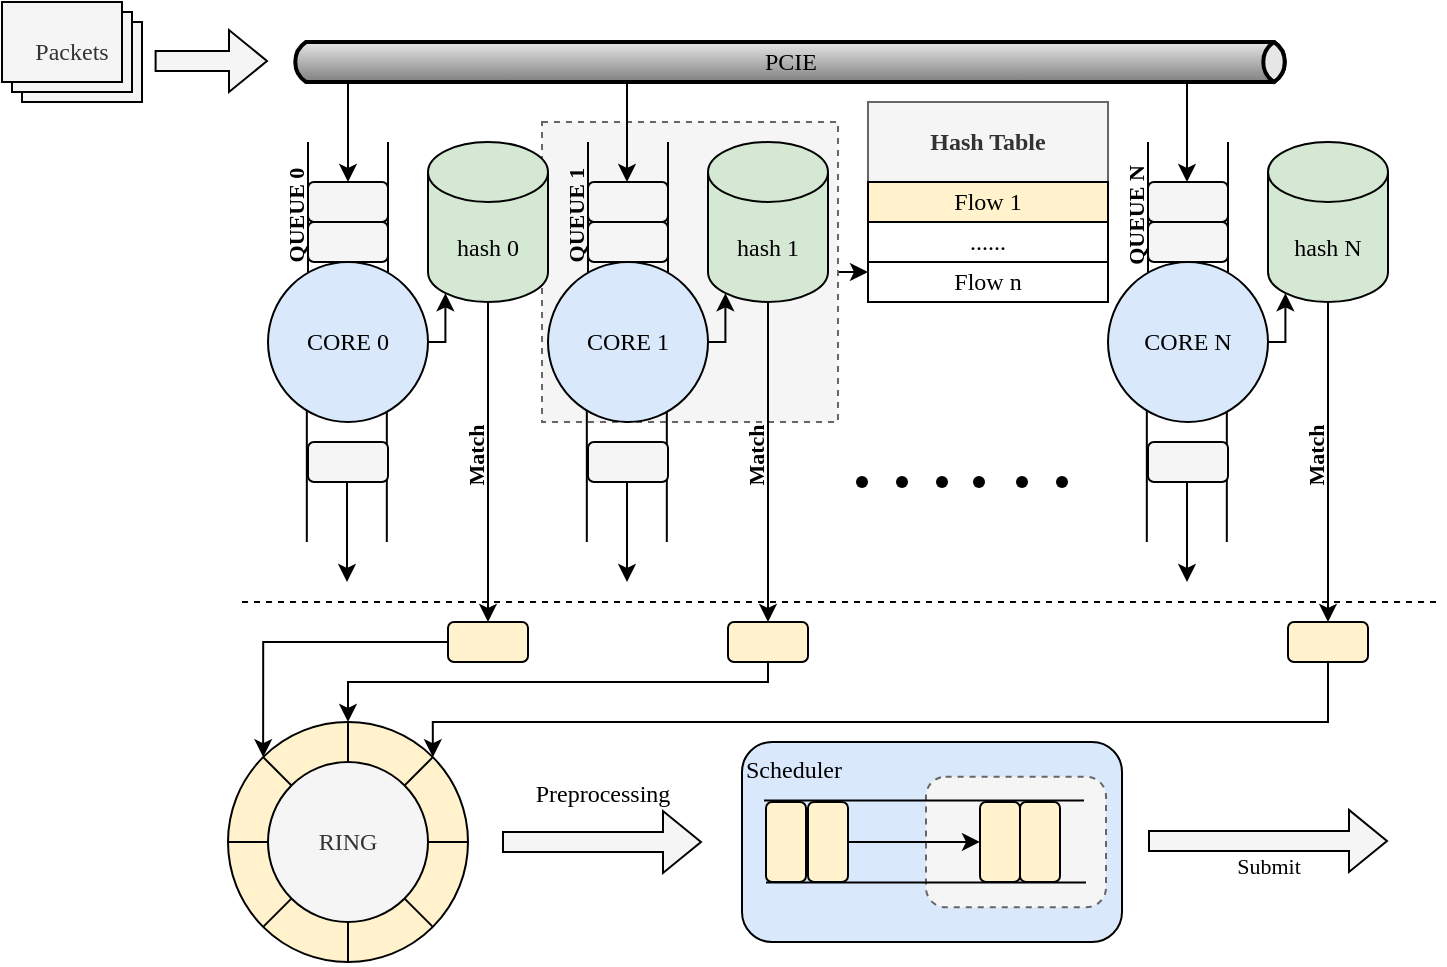 <mxfile version="26.0.8" pages="5">
  <diagram name="第 1 页" id="BEPfm012HWBrJYS6_Jwx">
    <mxGraphModel dx="2069" dy="827" grid="1" gridSize="10" guides="1" tooltips="1" connect="1" arrows="1" fold="1" page="1" pageScale="1" pageWidth="827" pageHeight="1169" math="0" shadow="0">
      <root>
        <mxCell id="0" />
        <mxCell id="1" parent="0" />
        <mxCell id="Fc2rzYjJyBKKrW3pGAqV-5" value="Scheduler" style="rounded=1;whiteSpace=wrap;html=1;align=left;verticalAlign=top;fillColor=#dae8fc;strokeColor=#000000;fontStyle=0;fontFamily=Times New Roman;" parent="1" vertex="1">
          <mxGeometry x="-70" y="530" width="190" height="100" as="geometry" />
        </mxCell>
        <mxCell id="A0dzTfghXdayMWGV7KRl-44" style="edgeStyle=orthogonalEdgeStyle;rounded=0;orthogonalLoop=1;jettySize=auto;html=1;exitX=1;exitY=0.5;exitDx=0;exitDy=0;fontFamily=Times New Roman;" parent="1" source="A0dzTfghXdayMWGV7KRl-45" edge="1">
          <mxGeometry relative="1" as="geometry">
            <mxPoint x="112" y="580.28" as="targetPoint" />
          </mxGeometry>
        </mxCell>
        <mxCell id="A0dzTfghXdayMWGV7KRl-45" value="" style="rounded=1;whiteSpace=wrap;html=1;dashed=1;fillColor=#f5f5f5;fontColor=#333333;strokeColor=#666666;fontFamily=Times New Roman;" parent="1" vertex="1">
          <mxGeometry x="22" y="547.35" width="90" height="65.29" as="geometry" />
        </mxCell>
        <mxCell id="Fc2rzYjJyBKKrW3pGAqV-1" style="edgeStyle=orthogonalEdgeStyle;rounded=0;orthogonalLoop=1;jettySize=auto;html=1;exitX=1;exitY=0.5;exitDx=0;exitDy=0;entryX=0;entryY=0.25;entryDx=0;entryDy=0;fontFamily=Times New Roman;" parent="1" source="A0dzTfghXdayMWGV7KRl-46" target="A0dzTfghXdayMWGV7KRl-117" edge="1">
          <mxGeometry relative="1" as="geometry" />
        </mxCell>
        <mxCell id="A0dzTfghXdayMWGV7KRl-46" value="" style="rounded=0;whiteSpace=wrap;html=1;fillColor=#f5f5f5;strokeColor=#666666;fontColor=#333333;dashed=1;fontFamily=Times New Roman;" parent="1" vertex="1">
          <mxGeometry x="-170" y="220" width="148" height="150" as="geometry" />
        </mxCell>
        <mxCell id="A0dzTfghXdayMWGV7KRl-47" value="Match" style="edgeStyle=orthogonalEdgeStyle;rounded=0;orthogonalLoop=1;jettySize=auto;html=1;exitX=0.5;exitY=1;exitDx=0;exitDy=0;exitPerimeter=0;entryX=0.5;entryY=0;entryDx=0;entryDy=0;labelBackgroundColor=none;fontStyle=1;horizontal=0;verticalAlign=bottom;fontFamily=Times New Roman;" parent="1" source="A0dzTfghXdayMWGV7KRl-48" target="A0dzTfghXdayMWGV7KRl-65" edge="1">
          <mxGeometry relative="1" as="geometry" />
        </mxCell>
        <mxCell id="A0dzTfghXdayMWGV7KRl-48" value="hash 0" style="shape=cylinder3;whiteSpace=wrap;html=1;boundedLbl=1;backgroundOutline=1;size=15;fillColor=#d5e8d4;strokeColor=#000000;labelBackgroundColor=none;fontFamily=Times New Roman;" parent="1" vertex="1">
          <mxGeometry x="-227" y="230" width="60" height="80" as="geometry" />
        </mxCell>
        <mxCell id="A0dzTfghXdayMWGV7KRl-49" value="QUEUE 0" style="endArrow=none;html=1;rounded=0;horizontal=0;verticalAlign=bottom;fontStyle=1;labelBackgroundColor=none;strokeColor=#000000;fontFamily=Times New Roman;" parent="1" edge="1">
          <mxGeometry width="50" height="50" relative="1" as="geometry">
            <mxPoint x="-287" y="310" as="sourcePoint" />
            <mxPoint x="-287" y="230" as="targetPoint" />
          </mxGeometry>
        </mxCell>
        <mxCell id="A0dzTfghXdayMWGV7KRl-50" value="" style="endArrow=none;html=1;rounded=0;labelBackgroundColor=none;strokeColor=#000000;fontFamily=Times New Roman;" parent="1" edge="1">
          <mxGeometry width="50" height="50" relative="1" as="geometry">
            <mxPoint x="-247" y="310" as="sourcePoint" />
            <mxPoint x="-247" y="230" as="targetPoint" />
          </mxGeometry>
        </mxCell>
        <mxCell id="A0dzTfghXdayMWGV7KRl-51" value="" style="endArrow=none;html=1;rounded=0;labelBackgroundColor=none;strokeColor=#000000;fontFamily=Times New Roman;" parent="1" edge="1">
          <mxGeometry width="50" height="50" relative="1" as="geometry">
            <mxPoint x="-287.59" y="430" as="sourcePoint" />
            <mxPoint x="-287.59" y="350" as="targetPoint" />
          </mxGeometry>
        </mxCell>
        <mxCell id="A0dzTfghXdayMWGV7KRl-52" value="" style="endArrow=none;html=1;rounded=0;labelBackgroundColor=none;strokeColor=#000000;fontFamily=Times New Roman;" parent="1" edge="1">
          <mxGeometry width="50" height="50" relative="1" as="geometry">
            <mxPoint x="-247.59" y="430" as="sourcePoint" />
            <mxPoint x="-247.59" y="350" as="targetPoint" />
          </mxGeometry>
        </mxCell>
        <mxCell id="A0dzTfghXdayMWGV7KRl-53" value="CORE 0" style="ellipse;whiteSpace=wrap;html=1;aspect=fixed;fillColor=#dae8fc;strokeColor=#000000;labelBackgroundColor=none;fontFamily=Times New Roman;" parent="1" vertex="1">
          <mxGeometry x="-307" y="290" width="80" height="80" as="geometry" />
        </mxCell>
        <mxCell id="A0dzTfghXdayMWGV7KRl-54" value="" style="rounded=1;whiteSpace=wrap;html=1;fillColor=#f5f5f5;fontColor=#333333;strokeColor=#000000;labelBackgroundColor=none;fontFamily=Times New Roman;" parent="1" vertex="1">
          <mxGeometry x="-287" y="380" width="40" height="20" as="geometry" />
        </mxCell>
        <mxCell id="A0dzTfghXdayMWGV7KRl-55" value="" style="rounded=1;whiteSpace=wrap;html=1;fillColor=#f5f5f5;fontColor=#333333;strokeColor=#000000;labelBackgroundColor=none;fontFamily=Times New Roman;" parent="1" vertex="1">
          <mxGeometry x="-287" y="270" width="40" height="20" as="geometry" />
        </mxCell>
        <mxCell id="A0dzTfghXdayMWGV7KRl-56" value="" style="rounded=1;whiteSpace=wrap;html=1;fillColor=#f5f5f5;fontColor=#333333;strokeColor=#000000;labelBackgroundColor=none;fontFamily=Times New Roman;" parent="1" vertex="1">
          <mxGeometry x="-287" y="250" width="40" height="20" as="geometry" />
        </mxCell>
        <mxCell id="A0dzTfghXdayMWGV7KRl-57" style="edgeStyle=orthogonalEdgeStyle;rounded=0;orthogonalLoop=1;jettySize=auto;html=1;exitX=1;exitY=0.5;exitDx=0;exitDy=0;entryX=0.145;entryY=1;entryDx=0;entryDy=-4.35;entryPerimeter=0;labelBackgroundColor=none;strokeColor=#000000;fontFamily=Times New Roman;" parent="1" source="A0dzTfghXdayMWGV7KRl-53" target="A0dzTfghXdayMWGV7KRl-48" edge="1">
          <mxGeometry relative="1" as="geometry" />
        </mxCell>
        <mxCell id="A0dzTfghXdayMWGV7KRl-58" value="" style="ellipse;whiteSpace=wrap;html=1;aspect=fixed;fillColor=#fff2cc;strokeColor=default;labelBackgroundColor=none;fontFamily=Times New Roman;" parent="1" vertex="1">
          <mxGeometry x="-327" y="520" width="120" height="120" as="geometry" />
        </mxCell>
        <mxCell id="A0dzTfghXdayMWGV7KRl-59" value="" style="endArrow=none;html=1;rounded=0;exitX=0;exitY=0;exitDx=0;exitDy=0;entryX=1;entryY=1;entryDx=0;entryDy=0;labelBackgroundColor=none;strokeColor=default;fontFamily=Times New Roman;" parent="1" source="A0dzTfghXdayMWGV7KRl-58" target="A0dzTfghXdayMWGV7KRl-58" edge="1">
          <mxGeometry width="50" height="50" relative="1" as="geometry">
            <mxPoint x="-165.5" y="410" as="sourcePoint" />
            <mxPoint x="-115.5" y="360" as="targetPoint" />
          </mxGeometry>
        </mxCell>
        <mxCell id="A0dzTfghXdayMWGV7KRl-60" value="" style="endArrow=none;html=1;rounded=0;exitX=0;exitY=0.5;exitDx=0;exitDy=0;entryX=1;entryY=0.5;entryDx=0;entryDy=0;labelBackgroundColor=none;strokeColor=default;fontFamily=Times New Roman;" parent="1" source="A0dzTfghXdayMWGV7KRl-58" target="A0dzTfghXdayMWGV7KRl-58" edge="1">
          <mxGeometry width="50" height="50" relative="1" as="geometry">
            <mxPoint x="-155.5" y="420" as="sourcePoint" />
            <mxPoint x="-105.5" y="370" as="targetPoint" />
          </mxGeometry>
        </mxCell>
        <mxCell id="A0dzTfghXdayMWGV7KRl-61" value="" style="endArrow=none;html=1;rounded=0;exitX=0.5;exitY=0;exitDx=0;exitDy=0;entryX=0.5;entryY=1;entryDx=0;entryDy=0;labelBackgroundColor=none;strokeColor=default;fontFamily=Times New Roman;" parent="1" source="A0dzTfghXdayMWGV7KRl-58" target="A0dzTfghXdayMWGV7KRl-58" edge="1">
          <mxGeometry width="50" height="50" relative="1" as="geometry">
            <mxPoint x="-155.5" y="420" as="sourcePoint" />
            <mxPoint x="-105.5" y="370" as="targetPoint" />
          </mxGeometry>
        </mxCell>
        <mxCell id="A0dzTfghXdayMWGV7KRl-62" value="" style="endArrow=none;html=1;rounded=0;exitX=1;exitY=0;exitDx=0;exitDy=0;entryX=0;entryY=1;entryDx=0;entryDy=0;labelBackgroundColor=none;strokeColor=default;fontFamily=Times New Roman;" parent="1" source="A0dzTfghXdayMWGV7KRl-58" target="A0dzTfghXdayMWGV7KRl-58" edge="1">
          <mxGeometry width="50" height="50" relative="1" as="geometry">
            <mxPoint x="-145.5" y="430" as="sourcePoint" />
            <mxPoint x="-95.5" y="380" as="targetPoint" />
          </mxGeometry>
        </mxCell>
        <mxCell id="A0dzTfghXdayMWGV7KRl-63" value="RING" style="ellipse;whiteSpace=wrap;html=1;aspect=fixed;fillColor=#f5f5f5;fontColor=#333333;strokeColor=default;labelBackgroundColor=none;fontStyle=0;fontFamily=Times New Roman;" parent="1" vertex="1">
          <mxGeometry x="-307" y="540" width="80" height="80" as="geometry" />
        </mxCell>
        <mxCell id="A0dzTfghXdayMWGV7KRl-64" style="edgeStyle=orthogonalEdgeStyle;rounded=0;orthogonalLoop=1;jettySize=auto;html=1;exitX=0;exitY=0.5;exitDx=0;exitDy=0;entryX=0;entryY=0;entryDx=0;entryDy=0;fontFamily=Times New Roman;" parent="1" source="A0dzTfghXdayMWGV7KRl-65" target="A0dzTfghXdayMWGV7KRl-58" edge="1">
          <mxGeometry relative="1" as="geometry" />
        </mxCell>
        <mxCell id="A0dzTfghXdayMWGV7KRl-65" value="" style="rounded=1;whiteSpace=wrap;html=1;fillColor=#fff2cc;strokeColor=default;labelBackgroundColor=none;verticalAlign=top;labelPosition=center;verticalLabelPosition=bottom;align=center;fontFamily=Times New Roman;" parent="1" vertex="1">
          <mxGeometry x="-217" y="470" width="40" height="20" as="geometry" />
        </mxCell>
        <mxCell id="A0dzTfghXdayMWGV7KRl-66" style="edgeStyle=orthogonalEdgeStyle;rounded=0;orthogonalLoop=1;jettySize=auto;html=1;exitX=0.5;exitY=1;exitDx=0;exitDy=0;exitPerimeter=0;labelBackgroundColor=none;fontFamily=Times New Roman;" parent="1" edge="1">
          <mxGeometry relative="1" as="geometry">
            <mxPoint x="90" y="519.71" as="targetPoint" />
            <mxPoint x="90" y="519.71" as="sourcePoint" />
          </mxGeometry>
        </mxCell>
        <mxCell id="A0dzTfghXdayMWGV7KRl-67" value="hash 1" style="shape=cylinder3;whiteSpace=wrap;html=1;boundedLbl=1;backgroundOutline=1;size=15;fillColor=#d5e8d4;strokeColor=#000000;labelBackgroundColor=none;fontFamily=Times New Roman;" parent="1" vertex="1">
          <mxGeometry x="-87" y="230" width="60" height="80" as="geometry" />
        </mxCell>
        <mxCell id="A0dzTfghXdayMWGV7KRl-68" value="&lt;span style=&quot;color: rgb(0, 0, 0); font-size: 11px; font-variant-ligatures: normal; font-variant-caps: normal; letter-spacing: normal; orphans: 2; text-align: center; text-indent: 0px; text-transform: none; widows: 2; word-spacing: 0px; -webkit-text-stroke-width: 0px; white-space: nowrap; text-decoration-thickness: initial; text-decoration-style: initial; text-decoration-color: initial; float: none; display: inline !important;&quot;&gt;QUEUE 1&lt;/span&gt;" style="endArrow=none;html=1;rounded=0;horizontal=0;labelBackgroundColor=none;fontStyle=1;verticalAlign=bottom;strokeColor=#000000;fontFamily=Times New Roman;" parent="1" edge="1">
          <mxGeometry width="50" height="50" relative="1" as="geometry">
            <mxPoint x="-147" y="310" as="sourcePoint" />
            <mxPoint x="-147" y="230" as="targetPoint" />
          </mxGeometry>
        </mxCell>
        <mxCell id="A0dzTfghXdayMWGV7KRl-69" value="" style="endArrow=none;html=1;rounded=0;labelBackgroundColor=none;strokeColor=#000000;fontFamily=Times New Roman;" parent="1" edge="1">
          <mxGeometry width="50" height="50" relative="1" as="geometry">
            <mxPoint x="-107" y="310" as="sourcePoint" />
            <mxPoint x="-107" y="230" as="targetPoint" />
          </mxGeometry>
        </mxCell>
        <mxCell id="A0dzTfghXdayMWGV7KRl-70" value="" style="endArrow=none;html=1;rounded=0;labelBackgroundColor=none;strokeColor=#000000;fontFamily=Times New Roman;" parent="1" edge="1">
          <mxGeometry width="50" height="50" relative="1" as="geometry">
            <mxPoint x="-147.59" y="430" as="sourcePoint" />
            <mxPoint x="-147.59" y="350" as="targetPoint" />
          </mxGeometry>
        </mxCell>
        <mxCell id="A0dzTfghXdayMWGV7KRl-71" value="" style="endArrow=none;html=1;rounded=0;labelBackgroundColor=none;strokeColor=#000000;fontFamily=Times New Roman;" parent="1" edge="1">
          <mxGeometry width="50" height="50" relative="1" as="geometry">
            <mxPoint x="-107.59" y="430" as="sourcePoint" />
            <mxPoint x="-107.59" y="350" as="targetPoint" />
          </mxGeometry>
        </mxCell>
        <mxCell id="A0dzTfghXdayMWGV7KRl-72" value="CORE 1" style="ellipse;whiteSpace=wrap;html=1;aspect=fixed;fillColor=#dae8fc;strokeColor=#000000;labelBackgroundColor=none;fontFamily=Times New Roman;" parent="1" vertex="1">
          <mxGeometry x="-167" y="290" width="80" height="80" as="geometry" />
        </mxCell>
        <mxCell id="A0dzTfghXdayMWGV7KRl-73" value="" style="rounded=1;whiteSpace=wrap;html=1;fillColor=#f5f5f5;fontColor=#333333;strokeColor=#000000;labelBackgroundColor=none;fontFamily=Times New Roman;" parent="1" vertex="1">
          <mxGeometry x="-147" y="380" width="40" height="20" as="geometry" />
        </mxCell>
        <mxCell id="A0dzTfghXdayMWGV7KRl-74" value="" style="rounded=1;whiteSpace=wrap;html=1;fillColor=#f5f5f5;fontColor=#333333;strokeColor=#000000;labelBackgroundColor=none;fontFamily=Times New Roman;" parent="1" vertex="1">
          <mxGeometry x="-147" y="270" width="40" height="20" as="geometry" />
        </mxCell>
        <mxCell id="A0dzTfghXdayMWGV7KRl-75" value="" style="rounded=1;whiteSpace=wrap;html=1;fillColor=#f5f5f5;fontColor=#333333;strokeColor=#000000;labelBackgroundColor=none;fontFamily=Times New Roman;" parent="1" vertex="1">
          <mxGeometry x="-147" y="250" width="40" height="20" as="geometry" />
        </mxCell>
        <mxCell id="A0dzTfghXdayMWGV7KRl-76" style="edgeStyle=orthogonalEdgeStyle;rounded=0;orthogonalLoop=1;jettySize=auto;html=1;exitX=1;exitY=0.5;exitDx=0;exitDy=0;entryX=0.145;entryY=1;entryDx=0;entryDy=-4.35;entryPerimeter=0;labelBackgroundColor=none;strokeColor=#000000;fontFamily=Times New Roman;" parent="1" source="A0dzTfghXdayMWGV7KRl-72" target="A0dzTfghXdayMWGV7KRl-67" edge="1">
          <mxGeometry relative="1" as="geometry" />
        </mxCell>
        <mxCell id="A0dzTfghXdayMWGV7KRl-78" value="hash N" style="shape=cylinder3;whiteSpace=wrap;html=1;boundedLbl=1;backgroundOutline=1;size=15;fillColor=#d5e8d4;strokeColor=#000000;labelBackgroundColor=none;fontFamily=Times New Roman;" parent="1" vertex="1">
          <mxGeometry x="193" y="230" width="60" height="80" as="geometry" />
        </mxCell>
        <mxCell id="A0dzTfghXdayMWGV7KRl-79" value="&lt;span style=&quot;color: rgb(0, 0, 0); font-size: 11px; font-style: normal; font-variant-ligatures: normal; font-variant-caps: normal; letter-spacing: normal; orphans: 2; text-align: center; text-indent: 0px; text-transform: none; widows: 2; word-spacing: 0px; -webkit-text-stroke-width: 0px; white-space: nowrap; text-decoration-thickness: initial; text-decoration-style: initial; text-decoration-color: initial; float: none; display: inline !important;&quot;&gt;QUEUE N&lt;/span&gt;" style="endArrow=none;html=1;rounded=0;horizontal=0;fontStyle=1;verticalAlign=bottom;labelBackgroundColor=none;strokeColor=#000000;fontFamily=Times New Roman;" parent="1" edge="1">
          <mxGeometry width="50" height="50" relative="1" as="geometry">
            <mxPoint x="133" y="310" as="sourcePoint" />
            <mxPoint x="133" y="230" as="targetPoint" />
          </mxGeometry>
        </mxCell>
        <mxCell id="A0dzTfghXdayMWGV7KRl-80" value="" style="endArrow=none;html=1;rounded=0;labelBackgroundColor=none;strokeColor=#000000;fontFamily=Times New Roman;" parent="1" edge="1">
          <mxGeometry width="50" height="50" relative="1" as="geometry">
            <mxPoint x="173" y="310" as="sourcePoint" />
            <mxPoint x="173" y="230" as="targetPoint" />
          </mxGeometry>
        </mxCell>
        <mxCell id="A0dzTfghXdayMWGV7KRl-81" value="" style="endArrow=none;html=1;rounded=0;labelBackgroundColor=none;strokeColor=#000000;fontFamily=Times New Roman;" parent="1" edge="1">
          <mxGeometry width="50" height="50" relative="1" as="geometry">
            <mxPoint x="132.41" y="430" as="sourcePoint" />
            <mxPoint x="132.41" y="350" as="targetPoint" />
          </mxGeometry>
        </mxCell>
        <mxCell id="A0dzTfghXdayMWGV7KRl-82" value="" style="endArrow=none;html=1;rounded=0;labelBackgroundColor=none;strokeColor=#000000;fontFamily=Times New Roman;" parent="1" edge="1">
          <mxGeometry width="50" height="50" relative="1" as="geometry">
            <mxPoint x="172.41" y="430" as="sourcePoint" />
            <mxPoint x="172.41" y="350" as="targetPoint" />
          </mxGeometry>
        </mxCell>
        <mxCell id="A0dzTfghXdayMWGV7KRl-83" value="CORE N" style="ellipse;whiteSpace=wrap;html=1;aspect=fixed;fillColor=#dae8fc;strokeColor=#000000;labelBackgroundColor=none;fontFamily=Times New Roman;" parent="1" vertex="1">
          <mxGeometry x="113" y="290" width="80" height="80" as="geometry" />
        </mxCell>
        <mxCell id="A0dzTfghXdayMWGV7KRl-84" value="" style="rounded=1;whiteSpace=wrap;html=1;fillColor=#f5f5f5;fontColor=#333333;strokeColor=#000000;labelBackgroundColor=none;fontFamily=Times New Roman;" parent="1" vertex="1">
          <mxGeometry x="133" y="380" width="40" height="20" as="geometry" />
        </mxCell>
        <mxCell id="A0dzTfghXdayMWGV7KRl-85" value="" style="rounded=1;whiteSpace=wrap;html=1;fillColor=#f5f5f5;fontColor=#333333;strokeColor=#000000;labelBackgroundColor=none;fontFamily=Times New Roman;" parent="1" vertex="1">
          <mxGeometry x="133" y="270" width="40" height="20" as="geometry" />
        </mxCell>
        <mxCell id="A0dzTfghXdayMWGV7KRl-86" value="" style="rounded=1;whiteSpace=wrap;html=1;fillColor=#f5f5f5;fontColor=#333333;strokeColor=#000000;labelBackgroundColor=none;fontFamily=Times New Roman;" parent="1" vertex="1">
          <mxGeometry x="133" y="250" width="40" height="20" as="geometry" />
        </mxCell>
        <mxCell id="A0dzTfghXdayMWGV7KRl-87" style="edgeStyle=orthogonalEdgeStyle;rounded=0;orthogonalLoop=1;jettySize=auto;html=1;exitX=1;exitY=0.5;exitDx=0;exitDy=0;entryX=0.145;entryY=1;entryDx=0;entryDy=-4.35;entryPerimeter=0;labelBackgroundColor=none;strokeColor=#000000;fontFamily=Times New Roman;" parent="1" source="A0dzTfghXdayMWGV7KRl-83" target="A0dzTfghXdayMWGV7KRl-78" edge="1">
          <mxGeometry relative="1" as="geometry" />
        </mxCell>
        <mxCell id="A0dzTfghXdayMWGV7KRl-88" value="" style="group;labelBackgroundColor=none;strokeColor=none;fontFamily=Times New Roman;" parent="1" vertex="1" connectable="0">
          <mxGeometry x="-20" y="390" width="120" height="20" as="geometry" />
        </mxCell>
        <mxCell id="A0dzTfghXdayMWGV7KRl-89" value="" style="shape=waypoint;sketch=0;fillStyle=solid;size=6;pointerEvents=1;points=[];fillColor=none;resizable=0;rotatable=0;perimeter=centerPerimeter;snapToPoint=1;labelBackgroundColor=none;strokeColor=#000000;fontFamily=Times New Roman;" parent="A0dzTfghXdayMWGV7KRl-88" vertex="1">
          <mxGeometry x="20" width="20" height="20" as="geometry" />
        </mxCell>
        <mxCell id="A0dzTfghXdayMWGV7KRl-90" value="" style="shape=waypoint;sketch=0;fillStyle=solid;size=6;pointerEvents=1;points=[];fillColor=none;resizable=0;rotatable=0;perimeter=centerPerimeter;snapToPoint=1;labelBackgroundColor=none;strokeColor=#000000;fontFamily=Times New Roman;" parent="A0dzTfghXdayMWGV7KRl-88" vertex="1">
          <mxGeometry x="40" width="20" height="20" as="geometry" />
        </mxCell>
        <mxCell id="A0dzTfghXdayMWGV7KRl-91" value="" style="shape=waypoint;sketch=0;fillStyle=solid;size=6;pointerEvents=1;points=[];fillColor=none;resizable=0;rotatable=0;perimeter=centerPerimeter;snapToPoint=1;labelBackgroundColor=none;strokeColor=#000000;fontFamily=Times New Roman;" parent="A0dzTfghXdayMWGV7KRl-88" vertex="1">
          <mxGeometry x="58.5" width="20" height="20" as="geometry" />
        </mxCell>
        <mxCell id="A0dzTfghXdayMWGV7KRl-92" value="" style="shape=waypoint;sketch=0;fillStyle=solid;size=6;pointerEvents=1;points=[];fillColor=none;resizable=0;rotatable=0;perimeter=centerPerimeter;snapToPoint=1;labelBackgroundColor=none;strokeColor=#000000;fontFamily=Times New Roman;" parent="A0dzTfghXdayMWGV7KRl-88" vertex="1">
          <mxGeometry x="80" width="20" height="20" as="geometry" />
        </mxCell>
        <mxCell id="A0dzTfghXdayMWGV7KRl-93" value="" style="shape=waypoint;sketch=0;fillStyle=solid;size=6;pointerEvents=1;points=[];fillColor=none;resizable=0;rotatable=0;perimeter=centerPerimeter;snapToPoint=1;labelBackgroundColor=none;strokeColor=#000000;fontFamily=Times New Roman;" parent="A0dzTfghXdayMWGV7KRl-88" vertex="1">
          <mxGeometry x="100" width="20" height="20" as="geometry" />
        </mxCell>
        <mxCell id="A0dzTfghXdayMWGV7KRl-94" value="" style="shape=waypoint;sketch=0;fillStyle=solid;size=6;pointerEvents=1;points=[];fillColor=none;resizable=0;rotatable=0;perimeter=centerPerimeter;snapToPoint=1;labelBackgroundColor=none;strokeColor=#000000;fontFamily=Times New Roman;" parent="A0dzTfghXdayMWGV7KRl-88" vertex="1">
          <mxGeometry width="20" height="20" as="geometry" />
        </mxCell>
        <mxCell id="A0dzTfghXdayMWGV7KRl-95" value="" style="endArrow=classic;html=1;rounded=0;entryX=0.5;entryY=0;entryDx=0;entryDy=0;labelBackgroundColor=none;fontFamily=Times New Roman;" parent="1" target="A0dzTfghXdayMWGV7KRl-56" edge="1">
          <mxGeometry width="50" height="50" relative="1" as="geometry">
            <mxPoint x="-267" y="200" as="sourcePoint" />
            <mxPoint x="80" y="320" as="targetPoint" />
          </mxGeometry>
        </mxCell>
        <mxCell id="A0dzTfghXdayMWGV7KRl-96" value="" style="endArrow=classic;html=1;rounded=0;entryX=0.5;entryY=0;entryDx=0;entryDy=0;labelBackgroundColor=none;fontFamily=Times New Roman;" parent="1" edge="1">
          <mxGeometry width="50" height="50" relative="1" as="geometry">
            <mxPoint x="-127.5" y="200" as="sourcePoint" />
            <mxPoint x="-127.5" y="250" as="targetPoint" />
          </mxGeometry>
        </mxCell>
        <mxCell id="A0dzTfghXdayMWGV7KRl-97" value="" style="endArrow=classic;html=1;rounded=0;entryX=0.5;entryY=0;entryDx=0;entryDy=0;labelBackgroundColor=none;fontFamily=Times New Roman;" parent="1" edge="1">
          <mxGeometry width="50" height="50" relative="1" as="geometry">
            <mxPoint x="152.5" y="200" as="sourcePoint" />
            <mxPoint x="152.5" y="250" as="targetPoint" />
          </mxGeometry>
        </mxCell>
        <mxCell id="A0dzTfghXdayMWGV7KRl-98" value="" style="endArrow=classic;html=1;rounded=0;entryX=0.5;entryY=0;entryDx=0;entryDy=0;labelBackgroundColor=none;fontFamily=Times New Roman;" parent="1" edge="1">
          <mxGeometry width="50" height="50" relative="1" as="geometry">
            <mxPoint x="-267.5" y="400" as="sourcePoint" />
            <mxPoint x="-267.5" y="450" as="targetPoint" />
          </mxGeometry>
        </mxCell>
        <mxCell id="A0dzTfghXdayMWGV7KRl-99" value="" style="endArrow=classic;html=1;rounded=0;entryX=0.5;entryY=0;entryDx=0;entryDy=0;labelBackgroundColor=none;fontFamily=Times New Roman;" parent="1" edge="1">
          <mxGeometry width="50" height="50" relative="1" as="geometry">
            <mxPoint x="-127.5" y="400" as="sourcePoint" />
            <mxPoint x="-127.5" y="450" as="targetPoint" />
          </mxGeometry>
        </mxCell>
        <mxCell id="A0dzTfghXdayMWGV7KRl-100" value="" style="endArrow=classic;html=1;rounded=0;entryX=0.5;entryY=0;entryDx=0;entryDy=0;labelBackgroundColor=none;fontFamily=Times New Roman;" parent="1" edge="1">
          <mxGeometry width="50" height="50" relative="1" as="geometry">
            <mxPoint x="152.5" y="400" as="sourcePoint" />
            <mxPoint x="152.5" y="450" as="targetPoint" />
          </mxGeometry>
        </mxCell>
        <mxCell id="A0dzTfghXdayMWGV7KRl-101" value="Match" style="edgeStyle=orthogonalEdgeStyle;rounded=0;orthogonalLoop=1;jettySize=auto;html=1;exitX=0.5;exitY=1;exitDx=0;exitDy=0;exitPerimeter=0;labelBackgroundColor=none;fontStyle=1;horizontal=0;verticalAlign=bottom;fontFamily=Times New Roman;" parent="1" source="A0dzTfghXdayMWGV7KRl-67" target="A0dzTfghXdayMWGV7KRl-103" edge="1">
          <mxGeometry relative="1" as="geometry">
            <mxPoint x="-57" y="470" as="targetPoint" />
            <mxPoint x="-57" y="310" as="sourcePoint" />
          </mxGeometry>
        </mxCell>
        <mxCell id="A0dzTfghXdayMWGV7KRl-102" style="edgeStyle=orthogonalEdgeStyle;rounded=0;orthogonalLoop=1;jettySize=auto;html=1;exitX=0.5;exitY=1;exitDx=0;exitDy=0;entryX=0.5;entryY=0;entryDx=0;entryDy=0;fontFamily=Times New Roman;" parent="1" source="A0dzTfghXdayMWGV7KRl-103" target="A0dzTfghXdayMWGV7KRl-58" edge="1">
          <mxGeometry relative="1" as="geometry">
            <Array as="points">
              <mxPoint x="-57" y="500" />
              <mxPoint x="-267" y="500" />
            </Array>
          </mxGeometry>
        </mxCell>
        <mxCell id="A0dzTfghXdayMWGV7KRl-103" value="" style="rounded=1;whiteSpace=wrap;html=1;fillColor=#fff2cc;strokeColor=default;labelBackgroundColor=none;labelPosition=center;verticalLabelPosition=bottom;align=center;verticalAlign=top;fontFamily=Times New Roman;" parent="1" vertex="1">
          <mxGeometry x="-77" y="470" width="40" height="20" as="geometry" />
        </mxCell>
        <mxCell id="A0dzTfghXdayMWGV7KRl-104" value="" style="endArrow=none;html=1;rounded=0;labelBackgroundColor=none;fontFamily=Times New Roman;" parent="1" edge="1">
          <mxGeometry width="50" height="50" relative="1" as="geometry">
            <mxPoint x="-59" y="559.28" as="sourcePoint" />
            <mxPoint x="101" y="559.28" as="targetPoint" />
          </mxGeometry>
        </mxCell>
        <mxCell id="A0dzTfghXdayMWGV7KRl-105" value="" style="endArrow=none;html=1;rounded=0;labelBackgroundColor=none;fontFamily=Times New Roman;" parent="1" edge="1">
          <mxGeometry width="50" height="50" relative="1" as="geometry">
            <mxPoint x="-58" y="600.28" as="sourcePoint" />
            <mxPoint x="102" y="600.28" as="targetPoint" />
          </mxGeometry>
        </mxCell>
        <mxCell id="A0dzTfghXdayMWGV7KRl-106" style="edgeStyle=orthogonalEdgeStyle;rounded=0;orthogonalLoop=1;jettySize=auto;html=1;exitX=0.5;exitY=0;exitDx=0;exitDy=0;entryX=0.5;entryY=1;entryDx=0;entryDy=0;labelBackgroundColor=none;fontFamily=Times New Roman;" parent="1" source="A0dzTfghXdayMWGV7KRl-107" target="A0dzTfghXdayMWGV7KRl-109" edge="1">
          <mxGeometry relative="1" as="geometry" />
        </mxCell>
        <mxCell id="A0dzTfghXdayMWGV7KRl-107" value="" style="rounded=1;whiteSpace=wrap;html=1;rotation=90;fillColor=#fff2cc;strokeColor=default;labelBackgroundColor=none;fontFamily=Times New Roman;" parent="1" vertex="1">
          <mxGeometry x="-47" y="569.99" width="40" height="20" as="geometry" />
        </mxCell>
        <mxCell id="A0dzTfghXdayMWGV7KRl-109" value="" style="rounded=1;whiteSpace=wrap;html=1;rotation=90;fillColor=#fff2cc;strokeColor=default;labelBackgroundColor=none;fontFamily=Times New Roman;" parent="1" vertex="1">
          <mxGeometry x="39" y="569.99" width="40" height="20" as="geometry" />
        </mxCell>
        <mxCell id="A0dzTfghXdayMWGV7KRl-110" value="" style="rounded=1;whiteSpace=wrap;html=1;rotation=90;fillColor=#fff2cc;strokeColor=default;labelBackgroundColor=none;fontFamily=Times New Roman;" parent="1" vertex="1">
          <mxGeometry x="-68" y="569.99" width="40" height="20" as="geometry" />
        </mxCell>
        <mxCell id="A0dzTfghXdayMWGV7KRl-111" value="" style="rounded=1;whiteSpace=wrap;html=1;rotation=90;fillColor=#fff2cc;strokeColor=default;labelBackgroundColor=none;fontFamily=Times New Roman;" parent="1" vertex="1">
          <mxGeometry x="59" y="569.99" width="40" height="20" as="geometry" />
        </mxCell>
        <mxCell id="A0dzTfghXdayMWGV7KRl-112" value="&lt;font style=&quot;font-size: 12px;&quot;&gt;PCIE&lt;/font&gt;" style="strokeWidth=2;strokeColor=#000000;dashed=0;align=center;html=1;fontSize=12;shape=mxgraph.eip.messageChannel;fontStyle=0;labelBackgroundColor=none;fontFamily=Times New Roman;" parent="1" vertex="1">
          <mxGeometry x="-296" y="180" width="500" height="20" as="geometry" />
        </mxCell>
        <mxCell id="A0dzTfghXdayMWGV7KRl-114" value="&lt;b&gt;Hash Table&lt;/b&gt;" style="rounded=0;whiteSpace=wrap;html=1;fillColor=#f5f5f5;fontColor=#333333;strokeColor=#666666;fontFamily=Times New Roman;" parent="1" vertex="1">
          <mxGeometry x="-7" y="210" width="120" height="40" as="geometry" />
        </mxCell>
        <mxCell id="A0dzTfghXdayMWGV7KRl-115" value="Flow 1" style="rounded=0;whiteSpace=wrap;html=1;fillColor=#fff2cc;strokeColor=#000000;fontFamily=Times New Roman;" parent="1" vertex="1">
          <mxGeometry x="-7" y="250" width="120" height="20" as="geometry" />
        </mxCell>
        <mxCell id="A0dzTfghXdayMWGV7KRl-116" value="......" style="rounded=0;whiteSpace=wrap;html=1;fontFamily=Times New Roman;" parent="1" vertex="1">
          <mxGeometry x="-7" y="270" width="120" height="20" as="geometry" />
        </mxCell>
        <mxCell id="A0dzTfghXdayMWGV7KRl-117" value="Flow n" style="rounded=0;whiteSpace=wrap;html=1;fontFamily=Times New Roman;" parent="1" vertex="1">
          <mxGeometry x="-7" y="290" width="120" height="20" as="geometry" />
        </mxCell>
        <mxCell id="A0dzTfghXdayMWGV7KRl-118" style="edgeStyle=orthogonalEdgeStyle;rounded=0;orthogonalLoop=1;jettySize=auto;html=1;exitX=0.5;exitY=1;exitDx=0;exitDy=0;entryX=1;entryY=0;entryDx=0;entryDy=0;fontFamily=Times New Roman;" parent="1" source="A0dzTfghXdayMWGV7KRl-119" target="A0dzTfghXdayMWGV7KRl-58" edge="1">
          <mxGeometry relative="1" as="geometry">
            <Array as="points">
              <mxPoint x="223" y="520" />
              <mxPoint x="-225" y="520" />
            </Array>
          </mxGeometry>
        </mxCell>
        <mxCell id="A0dzTfghXdayMWGV7KRl-119" value="" style="rounded=1;whiteSpace=wrap;html=1;fillColor=#fff2cc;strokeColor=default;labelBackgroundColor=none;labelPosition=center;verticalLabelPosition=bottom;align=center;verticalAlign=top;fontFamily=Times New Roman;" parent="1" vertex="1">
          <mxGeometry x="203" y="470" width="40" height="20" as="geometry" />
        </mxCell>
        <mxCell id="A0dzTfghXdayMWGV7KRl-121" value="Submit" style="shape=flexArrow;endArrow=classic;html=1;rounded=0;verticalAlign=top;labelBackgroundColor=none;fontStyle=0;fillColor=#f5f5f5;strokeColor=default;fontFamily=Times New Roman;" parent="1" edge="1">
          <mxGeometry width="50" height="50" relative="1" as="geometry">
            <mxPoint x="133" y="579.49" as="sourcePoint" />
            <mxPoint x="253" y="579.49" as="targetPoint" />
          </mxGeometry>
        </mxCell>
        <mxCell id="A0dzTfghXdayMWGV7KRl-122" value="" style="endArrow=none;html=1;rounded=0;dashed=1;fontFamily=Times New Roman;" parent="1" edge="1">
          <mxGeometry width="50" height="50" relative="1" as="geometry">
            <mxPoint x="-320" y="460" as="sourcePoint" />
            <mxPoint x="280" y="460" as="targetPoint" />
          </mxGeometry>
        </mxCell>
        <mxCell id="Fc2rzYjJyBKKrW3pGAqV-3" value="Match" style="edgeStyle=orthogonalEdgeStyle;rounded=0;orthogonalLoop=1;jettySize=auto;html=1;exitX=0.5;exitY=1;exitDx=0;exitDy=0;exitPerimeter=0;labelBackgroundColor=none;fontStyle=1;horizontal=0;verticalAlign=bottom;fontFamily=Times New Roman;entryX=0.5;entryY=0;entryDx=0;entryDy=0;" parent="1" source="A0dzTfghXdayMWGV7KRl-78" target="A0dzTfghXdayMWGV7KRl-119" edge="1">
          <mxGeometry relative="1" as="geometry">
            <mxPoint x="-47" y="480" as="targetPoint" />
            <mxPoint x="-47" y="320" as="sourcePoint" />
          </mxGeometry>
        </mxCell>
        <mxCell id="Fc2rzYjJyBKKrW3pGAqV-15" value="&lt;div&gt;&lt;span style=&quot;text-wrap-mode: wrap; background-color: initial;&quot;&gt;Preprocessing&lt;br&gt;&lt;br&gt;&lt;/span&gt;&lt;/div&gt;" style="shape=flexArrow;endArrow=classic;html=1;rounded=0;fillColor=#f5f5f5;strokeColor=#000000;verticalAlign=bottom;textShadow=0;labelBorderColor=none;labelBackgroundColor=none;labelPosition=center;verticalLabelPosition=top;align=center;fontSize=12;fontFamily=Times New Roman;" parent="1" edge="1">
          <mxGeometry width="50" height="50" relative="1" as="geometry">
            <mxPoint x="-190" y="580" as="sourcePoint" />
            <mxPoint x="-90" y="580" as="targetPoint" />
            <mxPoint as="offset" />
          </mxGeometry>
        </mxCell>
        <mxCell id="ACtTBr5KMtzZymT66QzO-1" value="Packets" style="verticalLabelPosition=middle;verticalAlign=middle;html=1;shape=mxgraph.basic.layered_rect;dx=10;outlineConnect=0;whiteSpace=wrap;horizontal=1;fontStyle=0;labelPosition=center;align=center;fontFamily=Times New Roman;fillColor=#f5f5f5;fontColor=#333333;strokeColor=#000000;fontSize=12;" vertex="1" parent="1">
          <mxGeometry x="-440" y="160" width="70" height="50" as="geometry" />
        </mxCell>
        <mxCell id="ACtTBr5KMtzZymT66QzO-2" value="" style="shape=flexArrow;endArrow=classic;html=1;rounded=0;entryX=0;entryY=0.5;entryDx=2.7;entryDy=0;entryPerimeter=0;exitX=0;exitY=0;exitDx=90;exitDy=30;exitPerimeter=0;fillColor=#f5f5f5;strokeColor=#000000;" edge="1" parent="1">
          <mxGeometry width="50" height="50" relative="1" as="geometry">
            <mxPoint x="-363.7" y="189.5" as="sourcePoint" />
            <mxPoint x="-307.0" y="189.5" as="targetPoint" />
          </mxGeometry>
        </mxCell>
      </root>
    </mxGraphModel>
  </diagram>
  <diagram id="K6_RzLoQLdCGEdyGgopk" name="第 2 页">
    <mxGraphModel dx="1213" dy="776" grid="1" gridSize="10" guides="1" tooltips="1" connect="1" arrows="1" fold="1" page="1" pageScale="1" pageWidth="827" pageHeight="1169" math="0" shadow="0">
      <root>
        <mxCell id="0" />
        <mxCell id="1" parent="0" />
        <mxCell id="PI4Ir8Enhc0RbVuxar_G-110" value="VM" style="rounded=1;whiteSpace=wrap;html=1;fillColor=#d5e8d4;strokeColor=light-dark(#000000,#446E2C);fontFamily=Times New Roman;" parent="1" vertex="1">
          <mxGeometry x="120" y="130" width="60" height="40" as="geometry" />
        </mxCell>
        <mxCell id="PI4Ir8Enhc0RbVuxar_G-111" value="KVM" style="rounded=1;whiteSpace=wrap;html=1;fillColor=#d5e8d4;strokeColor=light-dark(#000000,#446E2C);fontFamily=Times New Roman;" parent="1" vertex="1">
          <mxGeometry x="150" y="210" width="80" height="40" as="geometry" />
        </mxCell>
        <mxCell id="PI4Ir8Enhc0RbVuxar_G-112" value="VM" style="rounded=1;whiteSpace=wrap;html=1;fillColor=#d5e8d4;strokeColor=light-dark(#000000,#446E2C);fontFamily=Times New Roman;" parent="1" vertex="1">
          <mxGeometry x="200" y="130" width="60" height="40" as="geometry" />
        </mxCell>
        <mxCell id="PI4Ir8Enhc0RbVuxar_G-118" value="APP" style="rounded=1;whiteSpace=wrap;html=1;fillColor=#d5e8d4;strokeColor=light-dark(#000000,#446E2C);fontFamily=Times New Roman;" parent="1" vertex="1">
          <mxGeometry x="150" y="270" width="80" height="40" as="geometry" />
        </mxCell>
        <mxCell id="4G7g1Zb0xZ01jj6VBZf4-1" value="ML Flow Classification" style="rounded=1;whiteSpace=wrap;html=1;fillColor=#d5e8d4;strokeColor=light-dark(#000000,#446E2C);fontFamily=Times New Roman;" parent="1" vertex="1">
          <mxGeometry x="250" y="210" width="110" height="100" as="geometry" />
        </mxCell>
        <mxCell id="dqXK0liOEmXWPxoUVD-N-1" value="" style="rounded=1;whiteSpace=wrap;html=1;fillColor=#d5e8d4;strokeColor=light-dark(#000000,#446E2C);fontFamily=Times New Roman;" parent="1" vertex="1">
          <mxGeometry x="120" y="340" width="280" height="50" as="geometry" />
        </mxCell>
        <mxCell id="dqXK0liOEmXWPxoUVD-N-3" value="Memory&lt;span style=&quot;color: rgba(0, 0, 0, 0); font-size: 0px; text-align: start; text-wrap-mode: nowrap;&quot;&gt;%3CmxGraphModel%3E%3Croot%3E%3CmxCell%20id%3D%220%22%2F%3E%3CmxCell%20id%3D%221%22%20parent%3D%220%22%2F%3E%3CmxCell%20id%3D%222%22%20value%3D%22KVM%22%20style%3D%22rounded%3D1%3BwhiteSpace%3Dwrap%3Bhtml%3D1%3B%22%20vertex%3D%221%22%20parent%3D%221%22%3E%3CmxGeometry%20x%3D%22150%22%20y%3D%22210%22%20width%3D%2280%22%20height%3D%2240%22%20as%3D%22geometry%22%2F%3E%3C%2FmxCell%3E%3C%2Froot%3E%3C%2FmxGraphModel%3E&lt;/span&gt;" style="rounded=1;whiteSpace=wrap;html=1;fillColor=#d5e8d4;strokeColor=light-dark(#000000,#446E2C);fontFamily=Times New Roman;" parent="1" vertex="1">
          <mxGeometry x="150" y="347.5" width="60" height="35" as="geometry" />
        </mxCell>
        <mxCell id="dqXK0liOEmXWPxoUVD-N-4" value="CPU" style="rounded=1;whiteSpace=wrap;html=1;fillColor=#d5e8d4;strokeColor=light-dark(#000000,#446E2C);fontFamily=Times New Roman;" parent="1" vertex="1">
          <mxGeometry x="230" y="347.5" width="60" height="35" as="geometry" />
        </mxCell>
        <mxCell id="dqXK0liOEmXWPxoUVD-N-5" value="GPU" style="rounded=1;whiteSpace=wrap;html=1;fillColor=#d5e8d4;strokeColor=light-dark(#000000,#446E2C);fontFamily=Times New Roman;" parent="1" vertex="1">
          <mxGeometry x="310" y="347.5" width="60" height="35" as="geometry" />
        </mxCell>
        <mxCell id="Mn9SW62wnk-o3-YoNddE-1" value="&lt;b&gt;OS&lt;/b&gt;" style="rounded=1;whiteSpace=wrap;html=1;align=right;fillColor=#f5f5f5;strokeColor=light-dark(#000000,#446E2C);fontColor=#333333;fontFamily=Times New Roman;" vertex="1" parent="1">
          <mxGeometry x="120" y="200" width="290" height="120" as="geometry" />
        </mxCell>
        <mxCell id="GhteoqtnwDjk4i3ZWSK2-5" style="edgeStyle=orthogonalEdgeStyle;rounded=0;orthogonalLoop=1;jettySize=auto;html=1;exitX=0.5;exitY=1;exitDx=0;exitDy=0;entryX=0.5;entryY=0;entryDx=0;entryDy=0;fontFamily=Times New Roman;" edge="1" parent="1" source="Mn9SW62wnk-o3-YoNddE-3" target="Mn9SW62wnk-o3-YoNddE-4">
          <mxGeometry relative="1" as="geometry" />
        </mxCell>
        <mxCell id="Mn9SW62wnk-o3-YoNddE-3" value="VM" style="rounded=1;whiteSpace=wrap;html=1;fillColor=#d5e8d4;strokeColor=light-dark(#000000,#446E2C);fontFamily=Times New Roman;" vertex="1" parent="1">
          <mxGeometry x="120" y="130" width="60" height="40" as="geometry" />
        </mxCell>
        <mxCell id="Mn9SW62wnk-o3-YoNddE-4" value="KVM" style="rounded=1;whiteSpace=wrap;html=1;fillColor=#d5e8d4;strokeColor=light-dark(#000000,#446E2C);fontFamily=Times New Roman;" vertex="1" parent="1">
          <mxGeometry x="150" y="215" width="80" height="40" as="geometry" />
        </mxCell>
        <mxCell id="GhteoqtnwDjk4i3ZWSK2-4" style="edgeStyle=orthogonalEdgeStyle;rounded=0;orthogonalLoop=1;jettySize=auto;html=1;exitX=0.5;exitY=1;exitDx=0;exitDy=0;entryX=0.5;entryY=0;entryDx=0;entryDy=0;fontFamily=Times New Roman;" edge="1" parent="1" source="Mn9SW62wnk-o3-YoNddE-6" target="Mn9SW62wnk-o3-YoNddE-4">
          <mxGeometry relative="1" as="geometry" />
        </mxCell>
        <mxCell id="Mn9SW62wnk-o3-YoNddE-6" value="VM" style="rounded=1;whiteSpace=wrap;html=1;fillColor=#d5e8d4;strokeColor=light-dark(#000000,#446E2C);fontFamily=Times New Roman;" vertex="1" parent="1">
          <mxGeometry x="200" y="130" width="60" height="40" as="geometry" />
        </mxCell>
        <mxCell id="Mn9SW62wnk-o3-YoNddE-7" value="APP" style="rounded=1;whiteSpace=wrap;html=1;fillColor=#d5e8d4;strokeColor=light-dark(#000000,#446E2C);fontFamily=Times New Roman;" vertex="1" parent="1">
          <mxGeometry x="150" y="265" width="80" height="40" as="geometry" />
        </mxCell>
        <mxCell id="Mn9SW62wnk-o3-YoNddE-8" value="ML Flow Classification" style="rounded=1;whiteSpace=wrap;html=1;fillColor=#dae8fc;strokeColor=light-dark(#000000,#446E2C);fontFamily=Times New Roman;" vertex="1" parent="1">
          <mxGeometry x="270" y="210" width="110" height="100" as="geometry" />
        </mxCell>
        <mxCell id="Mn9SW62wnk-o3-YoNddE-9" value="&lt;b style=&quot;&quot;&gt;Hardware&lt;/b&gt;" style="rounded=1;whiteSpace=wrap;html=1;align=right;fillColor=#f5f5f5;strokeColor=light-dark(#000000,#446E2C);fontColor=#333333;fontFamily=Times New Roman;" vertex="1" parent="1">
          <mxGeometry x="120" y="340" width="290" height="50" as="geometry" />
        </mxCell>
        <mxCell id="Mn9SW62wnk-o3-YoNddE-10" value="Memory&lt;span style=&quot;color: rgba(0, 0, 0, 0); font-size: 0px; text-align: start; text-wrap-mode: nowrap;&quot;&gt;%3CmxGraphModel%3E%3Croot%3E%3CmxCell%20id%3D%220%22%2F%3E%3CmxCell%20id%3D%221%22%20parent%3D%220%22%2F%3E%3CmxCell%20id%3D%222%22%20value%3D%22KVM%22%20style%3D%22rounded%3D1%3BwhiteSpace%3Dwrap%3Bhtml%3D1%3B%22%20vertex%3D%221%22%20parent%3D%221%22%3E%3CmxGeometry%20x%3D%22150%22%20y%3D%22210%22%20width%3D%2280%22%20height%3D%2240%22%20as%3D%22geometry%22%2F%3E%3C%2FmxCell%3E%3C%2Froot%3E%3C%2FmxGraphModel%3E&lt;/span&gt;" style="rounded=1;whiteSpace=wrap;html=1;fillColor=#d5e8d4;strokeColor=light-dark(#000000,#446E2C);fontFamily=Times New Roman;" vertex="1" parent="1">
          <mxGeometry x="280" y="347.5" width="50" height="35" as="geometry" />
        </mxCell>
        <mxCell id="Mn9SW62wnk-o3-YoNddE-11" value="CPU" style="rounded=1;whiteSpace=wrap;html=1;fillColor=#d5e8d4;strokeColor=light-dark(#000000,#446E2C);fontFamily=Times New Roman;" vertex="1" parent="1">
          <mxGeometry x="140" y="347.5" width="50" height="35" as="geometry" />
        </mxCell>
        <mxCell id="Mn9SW62wnk-o3-YoNddE-12" value="GPU" style="rounded=1;whiteSpace=wrap;html=1;fillColor=#d5e8d4;strokeColor=light-dark(#000000,#446E2C);fontFamily=Times New Roman;" vertex="1" parent="1">
          <mxGeometry x="210" y="347.5" width="50" height="35" as="geometry" />
        </mxCell>
        <mxCell id="MtUpifhAkEaBw726BZgb-1" value="Packets" style="verticalLabelPosition=middle;verticalAlign=middle;html=1;shape=mxgraph.basic.layered_rect;dx=10;outlineConnect=0;whiteSpace=wrap;horizontal=1;fontStyle=0;labelPosition=center;align=center;fontFamily=Times New Roman;fillColor=#f5f5f5;fontColor=#333333;strokeColor=#000000;fontSize=12;" vertex="1" parent="1">
          <mxGeometry x="295" y="125.0" width="90" height="50" as="geometry" />
        </mxCell>
        <mxCell id="GhteoqtnwDjk4i3ZWSK2-1" value="" style="shape=flexArrow;endArrow=classic;html=1;rounded=0;width=9;endSize=7.37;entryX=0.5;entryY=0;entryDx=0;entryDy=0;exitX=0;exitY=0;exitDx=30;exitDy=50;exitPerimeter=0;fillColor=#f5f5f5;strokeColor=#000000;fontFamily=Times New Roman;" edge="1" parent="1" source="MtUpifhAkEaBw726BZgb-1" target="Mn9SW62wnk-o3-YoNddE-8">
          <mxGeometry width="50" height="50" relative="1" as="geometry">
            <mxPoint x="530" y="450" as="sourcePoint" />
            <mxPoint x="580" y="400" as="targetPoint" />
          </mxGeometry>
        </mxCell>
        <mxCell id="GhteoqtnwDjk4i3ZWSK2-2" value="" style="shape=flexArrow;endArrow=classic;html=1;rounded=0;width=9;endSize=7.37;entryX=1;entryY=0.5;entryDx=0;entryDy=0;exitX=0;exitY=0.25;exitDx=0;exitDy=0;fillColor=#f5f5f5;strokeColor=#000000;fontFamily=Times New Roman;" edge="1" parent="1" source="Mn9SW62wnk-o3-YoNddE-8" target="Mn9SW62wnk-o3-YoNddE-4">
          <mxGeometry width="50" height="50" relative="1" as="geometry">
            <mxPoint x="335" y="185" as="sourcePoint" />
            <mxPoint x="335" y="220" as="targetPoint" />
          </mxGeometry>
        </mxCell>
        <mxCell id="GhteoqtnwDjk4i3ZWSK2-3" value="" style="shape=flexArrow;endArrow=classic;html=1;rounded=0;width=9;endSize=7.37;entryX=1;entryY=0.5;entryDx=0;entryDy=0;exitX=0;exitY=0.75;exitDx=0;exitDy=0;fillColor=#f5f5f5;strokeColor=#000000;fontFamily=Times New Roman;" edge="1" parent="1" source="Mn9SW62wnk-o3-YoNddE-8" target="Mn9SW62wnk-o3-YoNddE-7">
          <mxGeometry width="50" height="50" relative="1" as="geometry">
            <mxPoint x="280" y="245" as="sourcePoint" />
            <mxPoint x="240" y="240" as="targetPoint" />
          </mxGeometry>
        </mxCell>
      </root>
    </mxGraphModel>
  </diagram>
  <diagram id="nZ48pDodxz7ONK5DVc4S" name="第 3 页">
    <mxGraphModel dx="1213" dy="776" grid="1" gridSize="10" guides="1" tooltips="1" connect="1" arrows="1" fold="1" page="1" pageScale="1" pageWidth="827" pageHeight="1169" math="0" shadow="0">
      <root>
        <mxCell id="0" />
        <mxCell id="1" parent="0" />
        <mxCell id="tGXVqRvpeA2Ku6rt5nVZ-20" value="" style="endArrow=none;dashed=1;html=1;dashPattern=1 3;strokeWidth=2;rounded=0;align=left;fontSize=12;labelPosition=left;verticalLabelPosition=top;verticalAlign=bottom;horizontal=1;fontFamily=Times New Roman;" edge="1" parent="1">
          <mxGeometry width="50" height="50" relative="1" as="geometry">
            <mxPoint x="120" y="340" as="sourcePoint" />
            <mxPoint x="410" y="340" as="targetPoint" />
          </mxGeometry>
        </mxCell>
        <mxCell id="GlBZ4Vyong_sZvZxseHt-2" value="KVM" style="rounded=1;whiteSpace=wrap;html=1;fillColor=#d5e8d4;strokeColor=light-dark(#000000,#446E2C);fontFamily=Times New Roman;" vertex="1" parent="1">
          <mxGeometry x="150" y="210" width="80" height="40" as="geometry" />
        </mxCell>
        <mxCell id="GlBZ4Vyong_sZvZxseHt-4" value="APP" style="rounded=1;whiteSpace=wrap;html=1;fillColor=#d5e8d4;strokeColor=light-dark(#000000,#446E2C);fontFamily=Times New Roman;" vertex="1" parent="1">
          <mxGeometry x="150" y="270" width="80" height="40" as="geometry" />
        </mxCell>
        <mxCell id="GlBZ4Vyong_sZvZxseHt-5" value="ML Flow Classification" style="rounded=1;whiteSpace=wrap;html=1;fillColor=#d5e8d4;strokeColor=light-dark(#000000,#446E2C);fontFamily=Times New Roman;" vertex="1" parent="1">
          <mxGeometry x="250" y="210" width="110" height="100" as="geometry" />
        </mxCell>
        <mxCell id="GlBZ4Vyong_sZvZxseHt-10" value="&lt;b&gt;Host&lt;/b&gt;" style="rounded=1;whiteSpace=wrap;html=1;align=right;fillColor=#f5f5f5;strokeColor=light-dark(#000000,#446E2C);fontColor=#333333;fontFamily=Times New Roman;" vertex="1" parent="1">
          <mxGeometry x="120" y="200" width="290" height="120" as="geometry" />
        </mxCell>
        <mxCell id="GlBZ4Vyong_sZvZxseHt-13" value="KVM" style="rounded=1;whiteSpace=wrap;html=1;fillColor=#d5e8d4;strokeColor=light-dark(#000000,#446E2C);fontFamily=Times New Roman;" vertex="1" parent="1">
          <mxGeometry x="150" y="215" width="80" height="40" as="geometry" />
        </mxCell>
        <mxCell id="GlBZ4Vyong_sZvZxseHt-16" value="APP" style="rounded=1;whiteSpace=wrap;html=1;fillColor=#d5e8d4;strokeColor=light-dark(#000000,#446E2C);fontFamily=Times New Roman;" vertex="1" parent="1">
          <mxGeometry x="150" y="265" width="80" height="40" as="geometry" />
        </mxCell>
        <mxCell id="GlBZ4Vyong_sZvZxseHt-17" value="ML Flow Classification" style="rounded=1;whiteSpace=wrap;html=1;fillColor=#dae8fc;strokeColor=light-dark(#000000,#446E2C);fontFamily=Times New Roman;" vertex="1" parent="1">
          <mxGeometry x="260" y="210" width="110" height="100" as="geometry" />
        </mxCell>
        <mxCell id="GlBZ4Vyong_sZvZxseHt-18" value="&lt;b style=&quot;&quot;&gt;DPU&lt;/b&gt;" style="rounded=1;whiteSpace=wrap;html=1;align=right;fillColor=#f5f5f5;strokeColor=light-dark(#000000,#446E2C);fontColor=#333333;fontFamily=Times New Roman;" vertex="1" parent="1">
          <mxGeometry x="120" y="350" width="290" height="100" as="geometry" />
        </mxCell>
        <mxCell id="tGXVqRvpeA2Ku6rt5nVZ-11" style="edgeStyle=orthogonalEdgeStyle;rounded=0;orthogonalLoop=1;jettySize=auto;html=1;entryX=0.5;entryY=1;entryDx=0;entryDy=0;fontFamily=Times New Roman;" edge="1" parent="1" source="GlBZ4Vyong_sZvZxseHt-22" target="tGXVqRvpeA2Ku6rt5nVZ-10">
          <mxGeometry relative="1" as="geometry" />
        </mxCell>
        <mxCell id="GlBZ4Vyong_sZvZxseHt-22" value="Packets" style="verticalLabelPosition=middle;verticalAlign=middle;html=1;shape=mxgraph.basic.layered_rect;dx=10;outlineConnect=0;whiteSpace=wrap;horizontal=1;fontStyle=0;labelPosition=center;align=center;fontFamily=Times New Roman;fillColor=#f5f5f5;fontColor=#333333;strokeColor=#000000;fontSize=12;" vertex="1" parent="1">
          <mxGeometry x="145" y="480.0" width="90" height="50" as="geometry" />
        </mxCell>
        <mxCell id="tGXVqRvpeA2Ku6rt5nVZ-2" style="edgeStyle=orthogonalEdgeStyle;rounded=0;orthogonalLoop=1;jettySize=auto;html=1;exitX=0;exitY=0.5;exitDx=0;exitDy=0;entryX=0;entryY=0.5;entryDx=0;entryDy=0;fontFamily=Times New Roman;" edge="1" parent="1" source="tGXVqRvpeA2Ku6rt5nVZ-1" target="GlBZ4Vyong_sZvZxseHt-13">
          <mxGeometry relative="1" as="geometry" />
        </mxCell>
        <mxCell id="tGXVqRvpeA2Ku6rt5nVZ-13" style="edgeStyle=orthogonalEdgeStyle;rounded=0;orthogonalLoop=1;jettySize=auto;html=1;exitX=0;exitY=0.5;exitDx=0;exitDy=0;entryX=0;entryY=0.5;entryDx=0;entryDy=0;fontFamily=Times New Roman;" edge="1" parent="1" source="tGXVqRvpeA2Ku6rt5nVZ-1" target="GlBZ4Vyong_sZvZxseHt-16">
          <mxGeometry relative="1" as="geometry" />
        </mxCell>
        <mxCell id="tGXVqRvpeA2Ku6rt5nVZ-14" style="edgeStyle=orthogonalEdgeStyle;rounded=0;orthogonalLoop=1;jettySize=auto;html=1;exitX=1;exitY=0.5;exitDx=0;exitDy=0;entryX=0;entryY=0.5;entryDx=0;entryDy=0;fontFamily=Times New Roman;fillColor=#f8cecc;strokeColor=#b85450;" edge="1" parent="1" source="tGXVqRvpeA2Ku6rt5nVZ-1" target="tGXVqRvpeA2Ku6rt5nVZ-6">
          <mxGeometry relative="1" as="geometry">
            <Array as="points">
              <mxPoint x="250" y="376" />
              <mxPoint x="250" y="426" />
            </Array>
          </mxGeometry>
        </mxCell>
        <mxCell id="tGXVqRvpeA2Ku6rt5nVZ-1" value="&lt;div style=&quot;text-align: left;&quot;&gt;Anayls&lt;/div&gt;" style="rounded=1;whiteSpace=wrap;html=1;fillColor=#d5e8d4;strokeColor=light-dark(#000000,#446E2C);fontFamily=Times New Roman;" vertex="1" parent="1">
          <mxGeometry x="150" y="360" width="80" height="32.5" as="geometry" />
        </mxCell>
        <mxCell id="tGXVqRvpeA2Ku6rt5nVZ-5" value="&lt;div style=&quot;text-align: left;&quot;&gt;Scheduler&lt;/div&gt;" style="rounded=1;whiteSpace=wrap;html=1;fillColor=#d5e8d4;strokeColor=light-dark(#000000,#446E2C);fontFamily=Times New Roman;" vertex="1" parent="1">
          <mxGeometry x="275" y="360" width="80" height="32.5" as="geometry" />
        </mxCell>
        <mxCell id="tGXVqRvpeA2Ku6rt5nVZ-15" style="edgeStyle=orthogonalEdgeStyle;rounded=0;orthogonalLoop=1;jettySize=auto;html=1;exitX=0.5;exitY=0;exitDx=0;exitDy=0;entryX=0.5;entryY=1;entryDx=0;entryDy=0;fontFamily=Times New Roman;fillColor=#f8cecc;strokeColor=#b85450;" edge="1" parent="1" source="tGXVqRvpeA2Ku6rt5nVZ-6" target="tGXVqRvpeA2Ku6rt5nVZ-5">
          <mxGeometry relative="1" as="geometry" />
        </mxCell>
        <mxCell id="tGXVqRvpeA2Ku6rt5nVZ-6" value="&lt;div style=&quot;text-align: left;&quot;&gt;Preprocessing&lt;/div&gt;" style="rounded=1;whiteSpace=wrap;html=1;fillColor=#d5e8d4;strokeColor=light-dark(#000000,#446E2C);fontFamily=Times New Roman;" vertex="1" parent="1">
          <mxGeometry x="275" y="410" width="80" height="32.5" as="geometry" />
        </mxCell>
        <mxCell id="tGXVqRvpeA2Ku6rt5nVZ-12" style="edgeStyle=orthogonalEdgeStyle;rounded=0;orthogonalLoop=1;jettySize=auto;html=1;exitX=0.5;exitY=0;exitDx=0;exitDy=0;entryX=0.5;entryY=1;entryDx=0;entryDy=0;fontFamily=Times New Roman;" edge="1" parent="1" source="tGXVqRvpeA2Ku6rt5nVZ-10" target="tGXVqRvpeA2Ku6rt5nVZ-1">
          <mxGeometry relative="1" as="geometry" />
        </mxCell>
        <mxCell id="tGXVqRvpeA2Ku6rt5nVZ-10" value="&lt;div style=&quot;&quot;&gt;Packet Capturing&lt;/div&gt;" style="rounded=1;whiteSpace=wrap;html=1;fillColor=#d5e8d4;strokeColor=light-dark(#000000,#446E2C);align=center;fontFamily=Times New Roman;" vertex="1" parent="1">
          <mxGeometry x="150" y="410" width="80" height="32.5" as="geometry" />
        </mxCell>
        <mxCell id="tGXVqRvpeA2Ku6rt5nVZ-16" value="" style="shape=partialRectangle;whiteSpace=wrap;html=1;top=0;bottom=0;fillColor=#f5f5f5;fontColor=#333333;strokeColor=light-dark(#000000, #959595);fontFamily=Times New Roman;" vertex="1" parent="1">
          <mxGeometry x="300" y="305" width="30" height="60" as="geometry" />
        </mxCell>
        <mxCell id="tGXVqRvpeA2Ku6rt5nVZ-18" value="" style="rounded=1;whiteSpace=wrap;html=1;arcSize=50;fillColor=#ffe6cc;strokeColor=#000000;fontFamily=Times New Roman;" vertex="1" parent="1">
          <mxGeometry x="300" y="310" width="29" height="15" as="geometry" />
        </mxCell>
        <mxCell id="tGXVqRvpeA2Ku6rt5nVZ-19" value="" style="rounded=1;whiteSpace=wrap;html=1;arcSize=50;fillColor=#ffe6cc;strokeColor=#000000;fontFamily=Times New Roman;" vertex="1" parent="1">
          <mxGeometry x="300" y="327.5" width="29" height="15" as="geometry" />
        </mxCell>
        <mxCell id="tGXVqRvpeA2Ku6rt5nVZ-22" value="PCIE" style="text;html=1;align=center;verticalAlign=middle;resizable=0;points=[];autosize=1;strokeColor=none;fillColor=none;fontFamily=Times New Roman;" vertex="1" parent="1">
          <mxGeometry x="370" y="314.5" width="50" height="30" as="geometry" />
        </mxCell>
        <mxCell id="453AQRy6OsXWJArtvf7y-9" style="edgeStyle=orthogonalEdgeStyle;rounded=0;orthogonalLoop=1;jettySize=auto;html=1;fontFamily=Times New Roman;" edge="1" parent="1">
          <mxGeometry relative="1" as="geometry">
            <mxPoint x="330" y="470" as="sourcePoint" />
            <mxPoint x="250" y="470" as="targetPoint" />
          </mxGeometry>
        </mxCell>
        <mxCell id="453AQRy6OsXWJArtvf7y-15" value="" style="group;rotation=-90;fontFamily=Times New Roman;" vertex="1" connectable="0" parent="1">
          <mxGeometry x="280" y="490" width="30" height="60" as="geometry" />
        </mxCell>
        <mxCell id="453AQRy6OsXWJArtvf7y-11" value="" style="shape=partialRectangle;whiteSpace=wrap;html=1;top=0;bottom=0;fillColor=#f5f5f5;fontColor=#333333;strokeColor=light-dark(#000000, #959595);fontFamily=Times New Roman;rotation=-90;" vertex="1" parent="453AQRy6OsXWJArtvf7y-15">
          <mxGeometry width="30" height="60" as="geometry" />
        </mxCell>
        <mxCell id="453AQRy6OsXWJArtvf7y-12" value="" style="rounded=1;whiteSpace=wrap;html=1;arcSize=50;fillColor=#ffe6cc;strokeColor=#000000;fontFamily=Times New Roman;rotation=-90;" vertex="1" parent="453AQRy6OsXWJArtvf7y-15">
          <mxGeometry x="-17" y="23" width="29" height="15" as="geometry" />
        </mxCell>
        <mxCell id="453AQRy6OsXWJArtvf7y-13" value="" style="rounded=1;whiteSpace=wrap;html=1;arcSize=50;fillColor=#ffe6cc;strokeColor=#000000;fontFamily=Times New Roman;rotation=-90;" vertex="1" parent="453AQRy6OsXWJArtvf7y-15">
          <mxGeometry x="1" y="23" width="29" height="15" as="geometry" />
        </mxCell>
        <mxCell id="BSC4vL-xOPBmNNLH88Gm-3" style="edgeStyle=orthogonalEdgeStyle;rounded=0;orthogonalLoop=1;jettySize=auto;html=1;fontFamily=Times New Roman;fillColor=#f8cecc;strokeColor=#b85450;" edge="1" parent="1">
          <mxGeometry relative="1" as="geometry">
            <mxPoint x="330" y="490" as="sourcePoint" />
            <mxPoint x="250" y="490" as="targetPoint" />
          </mxGeometry>
        </mxCell>
        <mxCell id="XuMl7mQKPTt508YYddLm-1" value="Network Package" style="text;whiteSpace=wrap;verticalAlign=middle;fontSize=12;fontStyle=0;fontFamily=Times New Roman;container=0;" vertex="1" parent="1">
          <mxGeometry x="330" y="460.0" width="120" height="20" as="geometry" />
        </mxCell>
        <mxCell id="XuMl7mQKPTt508YYddLm-2" value="Input Construction" style="text;whiteSpace=wrap;verticalAlign=middle;fontSize=12;fontStyle=0;fontFamily=Times New Roman;container=0;" vertex="1" parent="1">
          <mxGeometry x="330" y="480.0" width="120" height="20" as="geometry" />
        </mxCell>
        <mxCell id="XuMl7mQKPTt508YYddLm-3" value="List" style="text;whiteSpace=wrap;verticalAlign=middle;fontSize=12;fontStyle=0;fontFamily=Times New Roman;container=0;" vertex="1" parent="1">
          <mxGeometry x="330" y="510.0" width="120" height="20" as="geometry" />
        </mxCell>
      </root>
    </mxGraphModel>
  </diagram>
  <diagram id="p_RSkrtbMjCo8ndD5nw_" name="第 4 页">
    <mxGraphModel dx="838" dy="802" grid="1" gridSize="10" guides="1" tooltips="1" connect="1" arrows="1" fold="1" page="1" pageScale="1" pageWidth="827" pageHeight="1169" math="0" shadow="0">
      <root>
        <mxCell id="0" />
        <mxCell id="1" parent="0" />
        <mxCell id="9NsF8_A0v04jYic0vNLm-7" value="DPU" style="rounded=1;whiteSpace=wrap;html=1;fontFamily=Times New Roman;fontSize=13;fillColor=#dae8fc;strokeColor=light-dark(#000000,#5C79A3);verticalAlign=top;labelPosition=center;verticalLabelPosition=bottom;align=center;" parent="1" vertex="1">
          <mxGeometry x="140" y="540" width="140" height="100" as="geometry" />
        </mxCell>
        <mxCell id="9NsF8_A0v04jYic0vNLm-6" value="HOST" style="rounded=1;whiteSpace=wrap;html=1;fontFamily=Times New Roman;fontSize=13;fillColor=#dae8fc;strokeColor=light-dark(#000000,#5C79A3);labelPosition=center;verticalLabelPosition=bottom;align=center;verticalAlign=top;" parent="1" vertex="1">
          <mxGeometry x="480" y="540" width="140" height="100" as="geometry" />
        </mxCell>
        <mxCell id="9NsF8_A0v04jYic0vNLm-1" value="BUFFER" style="shape=partialRectangle;whiteSpace=wrap;html=1;left=0;right=0;fillColor=#f5f5f5;verticalAlign=top;labelPosition=center;verticalLabelPosition=bottom;align=center;fontFamily=Times New Roman;fontSize=13;fontColor=#333333;strokeColor=light-dark(#000000,#5C79A3);" parent="1" vertex="1">
          <mxGeometry x="260" y="560" width="240" height="60" as="geometry" />
        </mxCell>
        <mxCell id="9NsF8_A0v04jYic0vNLm-4" value="batch" style="rounded=0;whiteSpace=wrap;html=1;fontFamily=Times New Roman;fontSize=13;fillColor=#fff2cc;strokeColor=light-dark(#000000,#5C79A3);" parent="1" vertex="1">
          <mxGeometry x="399.82" y="565.09" width="50" height="50" as="geometry" />
        </mxCell>
        <mxCell id="9NsF8_A0v04jYic0vNLm-5" value="Metadata" style="rounded=0;whiteSpace=wrap;html=1;horizontal=0;rotation=-179;fontSize=13;fontFamily=Times New Roman;fillColor=#647687;fontColor=#ffffff;strokeColor=light-dark(#000000,#5C79A3);" parent="1" vertex="1">
          <mxGeometry x="449.91" y="565" width="30.09" height="50" as="geometry" />
        </mxCell>
        <mxCell id="9NsF8_A0v04jYic0vNLm-8" value="batch" style="rounded=0;whiteSpace=wrap;html=1;fontFamily=Times New Roman;fontSize=13;fillColor=#fff2cc;strokeColor=light-dark(#000000,#5C79A3);" parent="1" vertex="1">
          <mxGeometry x="280" y="565" width="50" height="50" as="geometry" />
        </mxCell>
        <mxCell id="9NsF8_A0v04jYic0vNLm-10" style="edgeStyle=orthogonalEdgeStyle;rounded=0;orthogonalLoop=1;jettySize=auto;html=1;exitX=0;exitY=0.5;exitDx=0;exitDy=0;entryX=0;entryY=0.5;entryDx=0;entryDy=0;fontFamily=Times New Roman;fontSize=13;strokeColor=light-dark(#000000,#5C79A3);" parent="1" source="9NsF8_A0v04jYic0vNLm-9" target="9NsF8_A0v04jYic0vNLm-4" edge="1">
          <mxGeometry relative="1" as="geometry" />
        </mxCell>
        <mxCell id="9NsF8_A0v04jYic0vNLm-9" value="Metadata" style="rounded=0;whiteSpace=wrap;html=1;horizontal=0;rotation=-179;fontSize=13;fontFamily=Times New Roman;fillColor=#647687;strokeColor=light-dark(#000000,#5C79A3);fontColor=#ffffff;" parent="1" vertex="1">
          <mxGeometry x="330.09" y="564.91" width="30.09" height="50" as="geometry" />
        </mxCell>
        <mxCell id="9NsF8_A0v04jYic0vNLm-15" style="edgeStyle=orthogonalEdgeStyle;rounded=0;orthogonalLoop=1;jettySize=auto;html=1;exitX=1;exitY=0.5;exitDx=0;exitDy=0;entryX=0;entryY=0.5;entryDx=0;entryDy=0;fontFamily=Times New Roman;fontSize=13;strokeColor=light-dark(#000000,#5C79A3);" parent="1" source="9NsF8_A0v04jYic0vNLm-13" target="9NsF8_A0v04jYic0vNLm-8" edge="1">
          <mxGeometry relative="1" as="geometry" />
        </mxCell>
        <mxCell id="9NsF8_A0v04jYic0vNLm-13" value="preprocessing" style="rounded=1;whiteSpace=wrap;html=1;fillColor=#f5f5f5;fontColor=#333333;strokeColor=light-dark(#000000,#5C79A3);fontFamily=Times New Roman;fontSize=13;" parent="1" vertex="1">
          <mxGeometry x="170" y="560.09" width="80" height="60" as="geometry" />
        </mxCell>
        <mxCell id="9NsF8_A0v04jYic0vNLm-16" value="classification" style="rounded=1;whiteSpace=wrap;html=1;fillColor=#f5f5f5;fontColor=#333333;strokeColor=light-dark(#000000,#5C79A3);fontFamily=Times New Roman;fontSize=13;" parent="1" vertex="1">
          <mxGeometry x="510" y="559.91" width="80" height="60" as="geometry" />
        </mxCell>
        <mxCell id="9NsF8_A0v04jYic0vNLm-19" style="edgeStyle=orthogonalEdgeStyle;rounded=0;orthogonalLoop=1;jettySize=auto;html=1;exitX=0;exitY=0.5;exitDx=0;exitDy=0;entryX=0;entryY=0.5;entryDx=0;entryDy=0;fontFamily=Times New Roman;" parent="1" source="9NsF8_A0v04jYic0vNLm-5" target="9NsF8_A0v04jYic0vNLm-16" edge="1">
          <mxGeometry relative="1" as="geometry" />
        </mxCell>
        <mxCell id="yzN7syaL2NpGn7USwOIf-7" value="preprocessing" style="rounded=0;whiteSpace=wrap;html=1;fillColor=#f5f5f5;fontColor=#333333;strokeColor=none;fontFamily=Times New Roman;" vertex="1" parent="1">
          <mxGeometry x="120" y="680" width="80" height="60" as="geometry" />
        </mxCell>
        <mxCell id="yzN7syaL2NpGn7USwOIf-10" value="classification" style="rounded=0;whiteSpace=wrap;html=1;fillColor=#f5f5f5;fontColor=#333333;strokeColor=none;fontFamily=Times New Roman;" vertex="1" parent="1">
          <mxGeometry x="120" y="740" width="80" height="60" as="geometry" />
        </mxCell>
        <mxCell id="yzN7syaL2NpGn7USwOIf-11" value="batch 0" style="rounded=0;whiteSpace=wrap;html=1;fontFamily=Times New Roman;fontSize=13;fillColor=#fff2cc;strokeColor=light-dark(#000000,#5C79A3);" vertex="1" parent="1">
          <mxGeometry x="240" y="690" width="50" height="40" as="geometry" />
        </mxCell>
        <mxCell id="yzN7syaL2NpGn7USwOIf-13" value="batch 1" style="rounded=0;whiteSpace=wrap;html=1;fontFamily=Times New Roman;fontSize=13;fillColor=#fff2cc;strokeColor=light-dark(#000000,#5C79A3);" vertex="1" parent="1">
          <mxGeometry x="320" y="690" width="80" height="40" as="geometry" />
        </mxCell>
        <mxCell id="yzN7syaL2NpGn7USwOIf-14" value="batch 2" style="rounded=0;whiteSpace=wrap;html=1;fontFamily=Times New Roman;fontSize=13;fillColor=#fff2cc;strokeColor=light-dark(#000000,#5C79A3);" vertex="1" parent="1">
          <mxGeometry x="430" y="690" width="90" height="40" as="geometry" />
        </mxCell>
        <mxCell id="yzN7syaL2NpGn7USwOIf-15" value="batch 3" style="rounded=0;whiteSpace=wrap;html=1;fontFamily=Times New Roman;fontSize=13;fillColor=#fff2cc;strokeColor=light-dark(#000000,#5C79A3);" vertex="1" parent="1">
          <mxGeometry x="550" y="690" width="50" height="40" as="geometry" />
        </mxCell>
        <mxCell id="yzN7syaL2NpGn7USwOIf-17" value="classification 0" style="rounded=0;whiteSpace=wrap;html=1;fontFamily=Times New Roman;fontSize=13;fillColor=#f5f5f5;strokeColor=#666666;fontColor=#333333;" vertex="1" parent="1">
          <mxGeometry x="260" y="750" width="90" height="40" as="geometry" />
        </mxCell>
        <mxCell id="yzN7syaL2NpGn7USwOIf-18" value="classification 1&lt;span style=&quot;caret-color: rgba(0, 0, 0, 0); color: rgba(0, 0, 0, 0); font-size: 0px; text-align: start; white-space: nowrap;&quot;&gt;%3CmxGraphModel%3E%3Croot%3E%3CmxCell%20id%3D%220%22%2F%3E%3CmxCell%20id%3D%221%22%20parent%3D%220%22%2F%3E%3CmxCell%20id%3D%222%22%20value%3D%22classification%200%22%20style%3D%22rounded%3D0%3BwhiteSpace%3Dwrap%3Bhtml%3D1%3BfontFamily%3DTimes%20New%20Roman%3BfontSize%3D13%3BfillColor%3D%23fff2cc%3BstrokeColor%3Dlight-dark(%23000000%2C%235C79A3)%3B%22%20vertex%3D%221%22%20parent%3D%221%22%3E%3CmxGeometry%20x%3D%22260%22%20y%3D%22720%22%20width%3D%2290%22%20height%3D%2240%22%20as%3D%22geometry%22%2F%3E%3C%2FmxCell%3E%3C%2Froot%3E%3C%2FmxGraphModel%3E&lt;/span&gt;&lt;span style=&quot;caret-color: rgba(0, 0, 0, 0); color: rgba(0, 0, 0, 0); font-size: 0px; text-align: start; white-space: nowrap;&quot;&gt;%3CmxGraphModel%3E%3Croot%3E%3CmxCell%20id%3D%220%22%2F%3E%3CmxCell%20id%3D%221%22%20parent%3D%220%22%2F%3E%3CmxCell%20id%3D%222%22%20value%3D%22classification%200%22%20style%3D%22rounded%3D0%3BwhiteSpace%3Dwrap%3Bhtml%3D1%3BfontFamily%3DTimes%20New%20Roman%3BfontSize%3D13%3BfillColor%3D%23fff2cc%3BstrokeColor%3Dlight-dark(%23000000%2C%235C79A3)%3B%22%20vertex%3D%221%22%20parent%3D%221%22%3E%3CmxGeometry%20x%3D%22260%22%20y%3D%22720%22%20width%3D%2290%22%20height%3D%2240%22%20as%3D%22geometry%22%2F%3E%3C%2FmxCell%3E%3C%2Froot%3E%3C%2FmxGraphModel%3E&lt;/span&gt;" style="rounded=0;whiteSpace=wrap;html=1;fontFamily=Times New Roman;fontSize=13;fillColor=#f5f5f5;strokeColor=#666666;fontColor=#333333;" vertex="1" parent="1">
          <mxGeometry x="350" y="750" width="90" height="40" as="geometry" />
        </mxCell>
        <mxCell id="yzN7syaL2NpGn7USwOIf-19" value="classification 2" style="rounded=0;whiteSpace=wrap;html=1;fontFamily=Times New Roman;fontSize=13;fillColor=#f5f5f5;strokeColor=#666666;fontColor=#333333;" vertex="1" parent="1">
          <mxGeometry x="440" y="750" width="90" height="40" as="geometry" />
        </mxCell>
        <mxCell id="yzN7syaL2NpGn7USwOIf-20" value="classification 3" style="rounded=0;whiteSpace=wrap;html=1;fontFamily=Times New Roman;fontSize=13;fillColor=#f5f5f5;strokeColor=#666666;fontColor=#333333;" vertex="1" parent="1">
          <mxGeometry x="530" y="750" width="90" height="40" as="geometry" />
        </mxCell>
        <mxCell id="yzN7syaL2NpGn7USwOIf-22" value="" style="endArrow=classic;html=1;rounded=0;exitX=0.5;exitY=1;exitDx=0;exitDy=0;entryX=0.5;entryY=0;entryDx=0;entryDy=0;fontFamily=Times New Roman;" edge="1" parent="1" source="yzN7syaL2NpGn7USwOIf-11" target="yzN7syaL2NpGn7USwOIf-17">
          <mxGeometry width="50" height="50" relative="1" as="geometry">
            <mxPoint x="390" y="740" as="sourcePoint" />
            <mxPoint x="440" y="690" as="targetPoint" />
          </mxGeometry>
        </mxCell>
        <mxCell id="yzN7syaL2NpGn7USwOIf-23" value="" style="endArrow=classic;html=1;rounded=0;exitX=0.5;exitY=1;exitDx=0;exitDy=0;entryX=0.5;entryY=0;entryDx=0;entryDy=0;fontFamily=Times New Roman;" edge="1" parent="1" source="yzN7syaL2NpGn7USwOIf-13" target="yzN7syaL2NpGn7USwOIf-18">
          <mxGeometry width="50" height="50" relative="1" as="geometry">
            <mxPoint x="275" y="740" as="sourcePoint" />
            <mxPoint x="315" y="760" as="targetPoint" />
          </mxGeometry>
        </mxCell>
        <mxCell id="yzN7syaL2NpGn7USwOIf-24" value="" style="endArrow=classic;html=1;rounded=0;exitX=0.5;exitY=1;exitDx=0;exitDy=0;entryX=0.5;entryY=0;entryDx=0;entryDy=0;fontFamily=Times New Roman;" edge="1" parent="1" source="yzN7syaL2NpGn7USwOIf-14" target="yzN7syaL2NpGn7USwOIf-19">
          <mxGeometry width="50" height="50" relative="1" as="geometry">
            <mxPoint x="285" y="750" as="sourcePoint" />
            <mxPoint x="325" y="770" as="targetPoint" />
          </mxGeometry>
        </mxCell>
        <mxCell id="yzN7syaL2NpGn7USwOIf-25" value="" style="endArrow=classic;html=1;rounded=0;exitX=0.5;exitY=1;exitDx=0;exitDy=0;entryX=0.5;entryY=0;entryDx=0;entryDy=0;fontFamily=Times New Roman;" edge="1" parent="1" source="yzN7syaL2NpGn7USwOIf-15" target="yzN7syaL2NpGn7USwOIf-20">
          <mxGeometry width="50" height="50" relative="1" as="geometry">
            <mxPoint x="295" y="760" as="sourcePoint" />
            <mxPoint x="335" y="780" as="targetPoint" />
          </mxGeometry>
        </mxCell>
        <mxCell id="yzN7syaL2NpGn7USwOIf-2" value="" style="endArrow=none;html=1;rounded=0;fontFamily=Times New Roman;" edge="1" parent="1">
          <mxGeometry width="50" height="50" relative="1" as="geometry">
            <mxPoint x="120" y="740" as="sourcePoint" />
            <mxPoint x="640" y="740" as="targetPoint" />
          </mxGeometry>
        </mxCell>
        <mxCell id="yzN7syaL2NpGn7USwOIf-4" value="" style="endArrow=none;html=1;rounded=0;entryX=1;entryY=0;entryDx=0;entryDy=0;fontFamily=Times New Roman;" edge="1" parent="1" target="yzN7syaL2NpGn7USwOIf-7">
          <mxGeometry width="50" height="50" relative="1" as="geometry">
            <mxPoint x="200" y="800" as="sourcePoint" />
            <mxPoint x="290" y="670" as="targetPoint" />
            <Array as="points" />
          </mxGeometry>
        </mxCell>
        <mxCell id="yzN7syaL2NpGn7USwOIf-1" value="" style="endArrow=none;html=1;rounded=0;fontFamily=Times New Roman;" edge="1" parent="1">
          <mxGeometry width="50" height="50" relative="1" as="geometry">
            <mxPoint x="120" y="680" as="sourcePoint" />
            <mxPoint x="640" y="680" as="targetPoint" />
          </mxGeometry>
        </mxCell>
        <mxCell id="yzN7syaL2NpGn7USwOIf-3" value="" style="endArrow=none;html=1;rounded=0;fontFamily=Times New Roman;" edge="1" parent="1">
          <mxGeometry width="50" height="50" relative="1" as="geometry">
            <mxPoint x="120" y="800" as="sourcePoint" />
            <mxPoint x="640" y="800" as="targetPoint" />
          </mxGeometry>
        </mxCell>
      </root>
    </mxGraphModel>
  </diagram>
  <diagram id="1CKTNMYlzpenxCdYq1h-" name="第 5 页">
    <mxGraphModel dx="1397" dy="1337" grid="1" gridSize="10" guides="1" tooltips="1" connect="1" arrows="1" fold="1" page="1" pageScale="1" pageWidth="827" pageHeight="1169" math="0" shadow="0">
      <root>
        <mxCell id="0" />
        <mxCell id="1" parent="0" />
        <mxCell id="xvqoxpchI7VGtEHndukc-17" value="4" style="rounded=0;whiteSpace=wrap;html=1;fillColor=#f5f5f5;fontColor=#333333;strokeColor=#000000;fontFamily=Times New Roman;fontSize=12;" parent="1" vertex="1">
          <mxGeometry x="280" y="340" width="80" height="80" as="geometry" />
        </mxCell>
        <mxCell id="xvqoxpchI7VGtEHndukc-18" value="104" style="rounded=0;whiteSpace=wrap;html=1;fillColor=#f5f5f5;fontColor=#333333;strokeColor=#000000;fontFamily=Times New Roman;fontSize=12;" parent="1" vertex="1">
          <mxGeometry x="360" y="340" width="80" height="80" as="geometry" />
        </mxCell>
        <mxCell id="xvqoxpchI7VGtEHndukc-19" value="18" style="rounded=0;whiteSpace=wrap;html=1;fillColor=#f5f5f5;fontColor=#333333;strokeColor=#000000;fontFamily=Times New Roman;fontSize=12;" parent="1" vertex="1">
          <mxGeometry x="440" y="340" width="80" height="80" as="geometry" />
        </mxCell>
        <mxCell id="xvqoxpchI7VGtEHndukc-20" value="2" style="rounded=0;whiteSpace=wrap;html=1;fillColor=#f5f5f5;fontColor=#333333;strokeColor=#000000;fontFamily=Times New Roman;fontSize=12;" parent="1" vertex="1">
          <mxGeometry x="520" y="340" width="80" height="80" as="geometry" />
        </mxCell>
        <mxCell id="xvqoxpchI7VGtEHndukc-28" value="" style="group;fontFamily=Times New Roman;fontSize=12;" parent="1" vertex="1" connectable="0">
          <mxGeometry x="290" y="478" width="60" height="60" as="geometry" />
        </mxCell>
        <mxCell id="5bAcBsLnxYSYvMIbodsE-7" value="" style="ellipse;whiteSpace=wrap;html=1;aspect=fixed;fillColor=#fff2cc;strokeColor=default;labelBackgroundColor=none;fontFamily=Times New Roman;fontSize=12;" parent="xvqoxpchI7VGtEHndukc-28" vertex="1">
          <mxGeometry width="60" height="60" as="geometry" />
        </mxCell>
        <mxCell id="5bAcBsLnxYSYvMIbodsE-8" value="" style="endArrow=none;html=1;rounded=0;exitX=0;exitY=0;exitDx=0;exitDy=0;entryX=1;entryY=1;entryDx=0;entryDy=0;labelBackgroundColor=none;strokeColor=default;fontFamily=Times New Roman;fontSize=12;" parent="xvqoxpchI7VGtEHndukc-28" source="5bAcBsLnxYSYvMIbodsE-7" target="5bAcBsLnxYSYvMIbodsE-7" edge="1">
          <mxGeometry width="50" height="50" relative="1" as="geometry">
            <mxPoint x="80.75" y="-55.0" as="sourcePoint" />
            <mxPoint x="105.75" y="-80" as="targetPoint" />
          </mxGeometry>
        </mxCell>
        <mxCell id="5bAcBsLnxYSYvMIbodsE-9" value="" style="endArrow=none;html=1;rounded=0;exitX=0;exitY=0.5;exitDx=0;exitDy=0;entryX=1;entryY=0.5;entryDx=0;entryDy=0;labelBackgroundColor=none;strokeColor=default;fontFamily=Times New Roman;fontSize=12;" parent="xvqoxpchI7VGtEHndukc-28" source="5bAcBsLnxYSYvMIbodsE-7" target="5bAcBsLnxYSYvMIbodsE-7" edge="1">
          <mxGeometry width="50" height="50" relative="1" as="geometry">
            <mxPoint x="85.75" y="-50" as="sourcePoint" />
            <mxPoint x="110.75" y="-75" as="targetPoint" />
          </mxGeometry>
        </mxCell>
        <mxCell id="5bAcBsLnxYSYvMIbodsE-10" value="" style="endArrow=none;html=1;rounded=0;exitX=0.5;exitY=0;exitDx=0;exitDy=0;entryX=0.5;entryY=1;entryDx=0;entryDy=0;labelBackgroundColor=none;strokeColor=default;fontFamily=Times New Roman;fontSize=12;" parent="xvqoxpchI7VGtEHndukc-28" source="5bAcBsLnxYSYvMIbodsE-7" target="5bAcBsLnxYSYvMIbodsE-7" edge="1">
          <mxGeometry width="50" height="50" relative="1" as="geometry">
            <mxPoint x="85.75" y="-50" as="sourcePoint" />
            <mxPoint x="110.75" y="-75" as="targetPoint" />
          </mxGeometry>
        </mxCell>
        <mxCell id="5bAcBsLnxYSYvMIbodsE-11" value="" style="endArrow=none;html=1;rounded=0;exitX=1;exitY=0;exitDx=0;exitDy=0;entryX=0;entryY=1;entryDx=0;entryDy=0;labelBackgroundColor=none;strokeColor=default;fontFamily=Times New Roman;fontSize=12;" parent="xvqoxpchI7VGtEHndukc-28" source="5bAcBsLnxYSYvMIbodsE-7" target="5bAcBsLnxYSYvMIbodsE-7" edge="1">
          <mxGeometry width="50" height="50" relative="1" as="geometry">
            <mxPoint x="90.75" y="-45" as="sourcePoint" />
            <mxPoint x="115.75" y="-70.0" as="targetPoint" />
          </mxGeometry>
        </mxCell>
        <mxCell id="5bAcBsLnxYSYvMIbodsE-12" value="RING" style="ellipse;whiteSpace=wrap;html=1;aspect=fixed;fillColor=#f5f5f5;fontColor=#333333;strokeColor=default;labelBackgroundColor=none;fontStyle=0;fontFamily=Times New Roman;fontSize=12;" parent="xvqoxpchI7VGtEHndukc-28" vertex="1">
          <mxGeometry x="10" y="10" width="40" height="40" as="geometry" />
        </mxCell>
        <mxCell id="xvqoxpchI7VGtEHndukc-31" style="edgeStyle=orthogonalEdgeStyle;rounded=0;orthogonalLoop=1;jettySize=auto;html=1;entryX=0.5;entryY=1;entryDx=0;entryDy=0;fontFamily=Times New Roman;fontSize=12;" parent="1" source="xvqoxpchI7VGtEHndukc-30" target="xvqoxpchI7VGtEHndukc-17" edge="1">
          <mxGeometry relative="1" as="geometry" />
        </mxCell>
        <mxCell id="xvqoxpchI7VGtEHndukc-30" value="COUT 4" style="text;html=1;align=center;verticalAlign=middle;resizable=0;points=[];autosize=1;strokeColor=none;fillColor=none;fontFamily=Times New Roman;fontSize=12;" parent="1" vertex="1">
          <mxGeometry x="290" y="448" width="60" height="30" as="geometry" />
        </mxCell>
        <mxCell id="xvqoxpchI7VGtEHndukc-80" style="edgeStyle=orthogonalEdgeStyle;rounded=0;orthogonalLoop=1;jettySize=auto;html=1;entryX=0.5;entryY=1;entryDx=0;entryDy=0;fontFamily=Times New Roman;fontSize=12;" parent="1" source="xvqoxpchI7VGtEHndukc-48" target="xvqoxpchI7VGtEHndukc-18" edge="1">
          <mxGeometry relative="1" as="geometry" />
        </mxCell>
        <mxCell id="xvqoxpchI7VGtEHndukc-48" value="COUT 104" style="text;html=1;align=center;verticalAlign=middle;resizable=0;points=[];autosize=1;strokeColor=none;fillColor=none;fontFamily=Times New Roman;fontSize=12;" parent="1" vertex="1">
          <mxGeometry x="360" y="448" width="80" height="30" as="geometry" />
        </mxCell>
        <mxCell id="xvqoxpchI7VGtEHndukc-51" value="" style="group;fontFamily=Times New Roman;fontSize=12;" parent="1" vertex="1" connectable="0">
          <mxGeometry x="370" y="480" width="60" height="60" as="geometry" />
        </mxCell>
        <mxCell id="xvqoxpchI7VGtEHndukc-52" value="" style="ellipse;whiteSpace=wrap;html=1;aspect=fixed;fillColor=#fff2cc;strokeColor=default;labelBackgroundColor=none;fontFamily=Times New Roman;fontSize=12;" parent="xvqoxpchI7VGtEHndukc-51" vertex="1">
          <mxGeometry width="60" height="60" as="geometry" />
        </mxCell>
        <mxCell id="xvqoxpchI7VGtEHndukc-53" value="" style="endArrow=none;html=1;rounded=0;exitX=0;exitY=0;exitDx=0;exitDy=0;entryX=1;entryY=1;entryDx=0;entryDy=0;labelBackgroundColor=none;strokeColor=default;fontFamily=Times New Roman;fontSize=12;" parent="xvqoxpchI7VGtEHndukc-51" source="xvqoxpchI7VGtEHndukc-52" target="xvqoxpchI7VGtEHndukc-52" edge="1">
          <mxGeometry width="50" height="50" relative="1" as="geometry">
            <mxPoint x="80.75" y="-55.0" as="sourcePoint" />
            <mxPoint x="105.75" y="-80" as="targetPoint" />
          </mxGeometry>
        </mxCell>
        <mxCell id="xvqoxpchI7VGtEHndukc-54" value="" style="endArrow=none;html=1;rounded=0;exitX=0;exitY=0.5;exitDx=0;exitDy=0;entryX=1;entryY=0.5;entryDx=0;entryDy=0;labelBackgroundColor=none;strokeColor=default;fontFamily=Times New Roman;fontSize=12;" parent="xvqoxpchI7VGtEHndukc-51" source="xvqoxpchI7VGtEHndukc-52" target="xvqoxpchI7VGtEHndukc-52" edge="1">
          <mxGeometry width="50" height="50" relative="1" as="geometry">
            <mxPoint x="85.75" y="-50" as="sourcePoint" />
            <mxPoint x="110.75" y="-75" as="targetPoint" />
          </mxGeometry>
        </mxCell>
        <mxCell id="xvqoxpchI7VGtEHndukc-55" value="" style="endArrow=none;html=1;rounded=0;exitX=0.5;exitY=0;exitDx=0;exitDy=0;entryX=0.5;entryY=1;entryDx=0;entryDy=0;labelBackgroundColor=none;strokeColor=default;fontFamily=Times New Roman;fontSize=12;" parent="xvqoxpchI7VGtEHndukc-51" source="xvqoxpchI7VGtEHndukc-52" target="xvqoxpchI7VGtEHndukc-52" edge="1">
          <mxGeometry width="50" height="50" relative="1" as="geometry">
            <mxPoint x="85.75" y="-50" as="sourcePoint" />
            <mxPoint x="110.75" y="-75" as="targetPoint" />
          </mxGeometry>
        </mxCell>
        <mxCell id="xvqoxpchI7VGtEHndukc-56" value="" style="endArrow=none;html=1;rounded=0;exitX=1;exitY=0;exitDx=0;exitDy=0;entryX=0;entryY=1;entryDx=0;entryDy=0;labelBackgroundColor=none;strokeColor=default;fontFamily=Times New Roman;fontSize=12;" parent="xvqoxpchI7VGtEHndukc-51" source="xvqoxpchI7VGtEHndukc-52" target="xvqoxpchI7VGtEHndukc-52" edge="1">
          <mxGeometry width="50" height="50" relative="1" as="geometry">
            <mxPoint x="90.75" y="-45" as="sourcePoint" />
            <mxPoint x="115.75" y="-70.0" as="targetPoint" />
          </mxGeometry>
        </mxCell>
        <mxCell id="xvqoxpchI7VGtEHndukc-57" value="RING" style="ellipse;whiteSpace=wrap;html=1;aspect=fixed;fillColor=#f5f5f5;fontColor=#333333;strokeColor=default;labelBackgroundColor=none;fontStyle=0;fontFamily=Times New Roman;fontSize=12;" parent="xvqoxpchI7VGtEHndukc-51" vertex="1">
          <mxGeometry x="10" y="10" width="40" height="40" as="geometry" />
        </mxCell>
        <mxCell id="xvqoxpchI7VGtEHndukc-58" value="" style="group;fontFamily=Times New Roman;fontSize=12;" parent="1" vertex="1" connectable="0">
          <mxGeometry x="450" y="480" width="60" height="60" as="geometry" />
        </mxCell>
        <mxCell id="xvqoxpchI7VGtEHndukc-59" value="" style="ellipse;whiteSpace=wrap;html=1;aspect=fixed;fillColor=#fff2cc;strokeColor=default;labelBackgroundColor=none;fontFamily=Times New Roman;fontSize=12;" parent="xvqoxpchI7VGtEHndukc-58" vertex="1">
          <mxGeometry width="60" height="60" as="geometry" />
        </mxCell>
        <mxCell id="xvqoxpchI7VGtEHndukc-60" value="" style="endArrow=none;html=1;rounded=0;exitX=0;exitY=0;exitDx=0;exitDy=0;entryX=1;entryY=1;entryDx=0;entryDy=0;labelBackgroundColor=none;strokeColor=default;fontFamily=Times New Roman;fontSize=12;" parent="xvqoxpchI7VGtEHndukc-58" source="xvqoxpchI7VGtEHndukc-59" target="xvqoxpchI7VGtEHndukc-59" edge="1">
          <mxGeometry width="50" height="50" relative="1" as="geometry">
            <mxPoint x="80.75" y="-55.0" as="sourcePoint" />
            <mxPoint x="105.75" y="-80" as="targetPoint" />
          </mxGeometry>
        </mxCell>
        <mxCell id="xvqoxpchI7VGtEHndukc-61" value="" style="endArrow=none;html=1;rounded=0;exitX=0;exitY=0.5;exitDx=0;exitDy=0;entryX=1;entryY=0.5;entryDx=0;entryDy=0;labelBackgroundColor=none;strokeColor=default;fontFamily=Times New Roman;fontSize=12;" parent="xvqoxpchI7VGtEHndukc-58" source="xvqoxpchI7VGtEHndukc-59" target="xvqoxpchI7VGtEHndukc-59" edge="1">
          <mxGeometry width="50" height="50" relative="1" as="geometry">
            <mxPoint x="85.75" y="-50" as="sourcePoint" />
            <mxPoint x="110.75" y="-75" as="targetPoint" />
          </mxGeometry>
        </mxCell>
        <mxCell id="xvqoxpchI7VGtEHndukc-62" value="" style="endArrow=none;html=1;rounded=0;exitX=0.5;exitY=0;exitDx=0;exitDy=0;entryX=0.5;entryY=1;entryDx=0;entryDy=0;labelBackgroundColor=none;strokeColor=default;fontFamily=Times New Roman;fontSize=12;" parent="xvqoxpchI7VGtEHndukc-58" source="xvqoxpchI7VGtEHndukc-59" target="xvqoxpchI7VGtEHndukc-59" edge="1">
          <mxGeometry width="50" height="50" relative="1" as="geometry">
            <mxPoint x="85.75" y="-50" as="sourcePoint" />
            <mxPoint x="110.75" y="-75" as="targetPoint" />
          </mxGeometry>
        </mxCell>
        <mxCell id="xvqoxpchI7VGtEHndukc-63" value="" style="endArrow=none;html=1;rounded=0;exitX=1;exitY=0;exitDx=0;exitDy=0;entryX=0;entryY=1;entryDx=0;entryDy=0;labelBackgroundColor=none;strokeColor=default;fontFamily=Times New Roman;fontSize=12;" parent="xvqoxpchI7VGtEHndukc-58" source="xvqoxpchI7VGtEHndukc-59" target="xvqoxpchI7VGtEHndukc-59" edge="1">
          <mxGeometry width="50" height="50" relative="1" as="geometry">
            <mxPoint x="90.75" y="-45" as="sourcePoint" />
            <mxPoint x="115.75" y="-70.0" as="targetPoint" />
          </mxGeometry>
        </mxCell>
        <mxCell id="xvqoxpchI7VGtEHndukc-64" value="RING" style="ellipse;whiteSpace=wrap;html=1;aspect=fixed;fillColor=#f5f5f5;fontColor=#333333;strokeColor=default;labelBackgroundColor=none;fontStyle=0;fontFamily=Times New Roman;fontSize=12;" parent="xvqoxpchI7VGtEHndukc-58" vertex="1">
          <mxGeometry x="10" y="10" width="40" height="40" as="geometry" />
        </mxCell>
        <mxCell id="xvqoxpchI7VGtEHndukc-65" value="" style="group;fontFamily=Times New Roman;fontSize=12;" parent="1" vertex="1" connectable="0">
          <mxGeometry x="530" y="480" width="60" height="60" as="geometry" />
        </mxCell>
        <mxCell id="xvqoxpchI7VGtEHndukc-66" value="" style="ellipse;whiteSpace=wrap;html=1;aspect=fixed;fillColor=#fff2cc;strokeColor=default;labelBackgroundColor=none;fontFamily=Times New Roman;fontSize=12;" parent="xvqoxpchI7VGtEHndukc-65" vertex="1">
          <mxGeometry width="60" height="60" as="geometry" />
        </mxCell>
        <mxCell id="xvqoxpchI7VGtEHndukc-67" value="" style="endArrow=none;html=1;rounded=0;exitX=0;exitY=0;exitDx=0;exitDy=0;entryX=1;entryY=1;entryDx=0;entryDy=0;labelBackgroundColor=none;strokeColor=default;fontFamily=Times New Roman;fontSize=12;" parent="xvqoxpchI7VGtEHndukc-65" source="xvqoxpchI7VGtEHndukc-66" target="xvqoxpchI7VGtEHndukc-66" edge="1">
          <mxGeometry width="50" height="50" relative="1" as="geometry">
            <mxPoint x="80.75" y="-55.0" as="sourcePoint" />
            <mxPoint x="105.75" y="-80" as="targetPoint" />
          </mxGeometry>
        </mxCell>
        <mxCell id="xvqoxpchI7VGtEHndukc-68" value="" style="endArrow=none;html=1;rounded=0;exitX=0;exitY=0.5;exitDx=0;exitDy=0;entryX=1;entryY=0.5;entryDx=0;entryDy=0;labelBackgroundColor=none;strokeColor=default;fontFamily=Times New Roman;fontSize=12;" parent="xvqoxpchI7VGtEHndukc-65" source="xvqoxpchI7VGtEHndukc-66" target="xvqoxpchI7VGtEHndukc-66" edge="1">
          <mxGeometry width="50" height="50" relative="1" as="geometry">
            <mxPoint x="85.75" y="-50" as="sourcePoint" />
            <mxPoint x="110.75" y="-75" as="targetPoint" />
          </mxGeometry>
        </mxCell>
        <mxCell id="xvqoxpchI7VGtEHndukc-69" value="" style="endArrow=none;html=1;rounded=0;exitX=0.5;exitY=0;exitDx=0;exitDy=0;entryX=0.5;entryY=1;entryDx=0;entryDy=0;labelBackgroundColor=none;strokeColor=default;fontFamily=Times New Roman;fontSize=12;" parent="xvqoxpchI7VGtEHndukc-65" source="xvqoxpchI7VGtEHndukc-66" target="xvqoxpchI7VGtEHndukc-66" edge="1">
          <mxGeometry width="50" height="50" relative="1" as="geometry">
            <mxPoint x="85.75" y="-50" as="sourcePoint" />
            <mxPoint x="110.75" y="-75" as="targetPoint" />
          </mxGeometry>
        </mxCell>
        <mxCell id="xvqoxpchI7VGtEHndukc-70" value="" style="endArrow=none;html=1;rounded=0;exitX=1;exitY=0;exitDx=0;exitDy=0;entryX=0;entryY=1;entryDx=0;entryDy=0;labelBackgroundColor=none;strokeColor=default;fontFamily=Times New Roman;fontSize=12;" parent="xvqoxpchI7VGtEHndukc-65" source="xvqoxpchI7VGtEHndukc-66" target="xvqoxpchI7VGtEHndukc-66" edge="1">
          <mxGeometry width="50" height="50" relative="1" as="geometry">
            <mxPoint x="90.75" y="-45" as="sourcePoint" />
            <mxPoint x="115.75" y="-70.0" as="targetPoint" />
          </mxGeometry>
        </mxCell>
        <mxCell id="xvqoxpchI7VGtEHndukc-71" value="RING" style="ellipse;whiteSpace=wrap;html=1;aspect=fixed;fillColor=#f5f5f5;fontColor=#333333;strokeColor=default;labelBackgroundColor=none;fontStyle=0;fontFamily=Times New Roman;fontSize=12;" parent="xvqoxpchI7VGtEHndukc-65" vertex="1">
          <mxGeometry x="10" y="10" width="40" height="40" as="geometry" />
        </mxCell>
        <mxCell id="xvqoxpchI7VGtEHndukc-81" style="edgeStyle=orthogonalEdgeStyle;rounded=0;orthogonalLoop=1;jettySize=auto;html=1;entryX=0.5;entryY=1;entryDx=0;entryDy=0;fontFamily=Times New Roman;fontSize=12;" parent="1" source="xvqoxpchI7VGtEHndukc-72" target="xvqoxpchI7VGtEHndukc-19" edge="1">
          <mxGeometry relative="1" as="geometry" />
        </mxCell>
        <mxCell id="xvqoxpchI7VGtEHndukc-72" value="COUT 18" style="text;html=1;align=center;verticalAlign=middle;resizable=0;points=[];autosize=1;strokeColor=none;fillColor=none;fontFamily=Times New Roman;fontSize=12;" parent="1" vertex="1">
          <mxGeometry x="445" y="448" width="70" height="30" as="geometry" />
        </mxCell>
        <mxCell id="xvqoxpchI7VGtEHndukc-82" style="edgeStyle=orthogonalEdgeStyle;rounded=0;orthogonalLoop=1;jettySize=auto;html=1;entryX=0.5;entryY=1;entryDx=0;entryDy=0;fontFamily=Times New Roman;fontSize=12;" parent="1" source="xvqoxpchI7VGtEHndukc-73" target="xvqoxpchI7VGtEHndukc-20" edge="1">
          <mxGeometry relative="1" as="geometry" />
        </mxCell>
        <mxCell id="xvqoxpchI7VGtEHndukc-73" value="COUT 2" style="text;html=1;align=center;verticalAlign=middle;resizable=0;points=[];autosize=1;strokeColor=none;fillColor=none;fontFamily=Times New Roman;fontSize=12;" parent="1" vertex="1">
          <mxGeometry x="530" y="448" width="60" height="30" as="geometry" />
        </mxCell>
        <mxCell id="xvqoxpchI7VGtEHndukc-75" value="SLIDING&lt;div&gt;WINDOW&lt;/div&gt;" style="text;html=1;align=center;verticalAlign=middle;resizable=0;points=[];autosize=1;strokeColor=none;fillColor=none;fontFamily=Times New Roman;fontSize=12;" parent="1" vertex="1">
          <mxGeometry x="200" y="360" width="80" height="40" as="geometry" />
        </mxCell>
        <mxCell id="xvqoxpchI7VGtEHndukc-76" value="RING" style="text;html=1;align=center;verticalAlign=middle;resizable=0;points=[];autosize=1;strokeColor=none;fillColor=none;fontFamily=Times New Roman;fontSize=12;" parent="1" vertex="1">
          <mxGeometry x="215" y="493" width="50" height="30" as="geometry" />
        </mxCell>
        <mxCell id="xvqoxpchI7VGtEHndukc-84" style="edgeStyle=orthogonalEdgeStyle;rounded=0;orthogonalLoop=1;jettySize=auto;html=1;exitX=0.5;exitY=0;exitDx=0;exitDy=0;entryX=0.51;entryY=1.027;entryDx=0;entryDy=0;entryPerimeter=0;fontFamily=Times New Roman;fontSize=12;" parent="1" source="xvqoxpchI7VGtEHndukc-23" target="xvqoxpchI7VGtEHndukc-121" edge="1">
          <mxGeometry relative="1" as="geometry">
            <mxPoint x="400" y="300" as="targetPoint" />
            <Array as="points">
              <mxPoint x="360" y="320" />
              <mxPoint x="401" y="320" />
            </Array>
          </mxGeometry>
        </mxCell>
        <mxCell id="xvqoxpchI7VGtEHndukc-23" value="" style="rounded=0;whiteSpace=wrap;html=1;fillColor=none;strokeColor=#d79b00;strokeWidth=3;fontFamily=Times New Roman;fontSize=12;" parent="1" vertex="1">
          <mxGeometry x="290" y="330" width="140" height="100" as="geometry" />
        </mxCell>
        <mxCell id="xvqoxpchI7VGtEHndukc-114" value="" style="group;fontFamily=Times New Roman;fontSize=12;" parent="1" vertex="1" connectable="0">
          <mxGeometry x="370" y="210" width="60" height="60" as="geometry" />
        </mxCell>
        <mxCell id="xvqoxpchI7VGtEHndukc-115" value="" style="ellipse;whiteSpace=wrap;html=1;aspect=fixed;fillColor=#fff2cc;strokeColor=default;labelBackgroundColor=none;fontFamily=Times New Roman;fontSize=12;" parent="xvqoxpchI7VGtEHndukc-114" vertex="1">
          <mxGeometry width="60" height="60" as="geometry" />
        </mxCell>
        <mxCell id="xvqoxpchI7VGtEHndukc-116" value="" style="endArrow=none;html=1;rounded=0;exitX=0;exitY=0;exitDx=0;exitDy=0;entryX=1;entryY=1;entryDx=0;entryDy=0;labelBackgroundColor=none;strokeColor=default;fontFamily=Times New Roman;fontSize=12;" parent="xvqoxpchI7VGtEHndukc-114" source="xvqoxpchI7VGtEHndukc-115" target="xvqoxpchI7VGtEHndukc-115" edge="1">
          <mxGeometry width="50" height="50" relative="1" as="geometry">
            <mxPoint x="80.75" y="-55.0" as="sourcePoint" />
            <mxPoint x="105.75" y="-80" as="targetPoint" />
          </mxGeometry>
        </mxCell>
        <mxCell id="xvqoxpchI7VGtEHndukc-117" value="" style="endArrow=none;html=1;rounded=0;exitX=0;exitY=0.5;exitDx=0;exitDy=0;entryX=1;entryY=0.5;entryDx=0;entryDy=0;labelBackgroundColor=none;strokeColor=default;fontFamily=Times New Roman;fontSize=12;" parent="xvqoxpchI7VGtEHndukc-114" source="xvqoxpchI7VGtEHndukc-115" target="xvqoxpchI7VGtEHndukc-115" edge="1">
          <mxGeometry width="50" height="50" relative="1" as="geometry">
            <mxPoint x="85.75" y="-50" as="sourcePoint" />
            <mxPoint x="110.75" y="-75" as="targetPoint" />
          </mxGeometry>
        </mxCell>
        <mxCell id="xvqoxpchI7VGtEHndukc-118" value="" style="endArrow=none;html=1;rounded=0;exitX=0.5;exitY=0;exitDx=0;exitDy=0;entryX=0.5;entryY=1;entryDx=0;entryDy=0;labelBackgroundColor=none;strokeColor=default;fontFamily=Times New Roman;fontSize=12;" parent="xvqoxpchI7VGtEHndukc-114" source="xvqoxpchI7VGtEHndukc-115" target="xvqoxpchI7VGtEHndukc-115" edge="1">
          <mxGeometry width="50" height="50" relative="1" as="geometry">
            <mxPoint x="85.75" y="-50" as="sourcePoint" />
            <mxPoint x="110.75" y="-75" as="targetPoint" />
          </mxGeometry>
        </mxCell>
        <mxCell id="xvqoxpchI7VGtEHndukc-119" value="" style="endArrow=none;html=1;rounded=0;exitX=1;exitY=0;exitDx=0;exitDy=0;entryX=0;entryY=1;entryDx=0;entryDy=0;labelBackgroundColor=none;strokeColor=default;fontFamily=Times New Roman;fontSize=12;" parent="xvqoxpchI7VGtEHndukc-114" source="xvqoxpchI7VGtEHndukc-115" target="xvqoxpchI7VGtEHndukc-115" edge="1">
          <mxGeometry width="50" height="50" relative="1" as="geometry">
            <mxPoint x="90.75" y="-45" as="sourcePoint" />
            <mxPoint x="115.75" y="-70.0" as="targetPoint" />
          </mxGeometry>
        </mxCell>
        <mxCell id="xvqoxpchI7VGtEHndukc-120" value="RING" style="ellipse;whiteSpace=wrap;html=1;aspect=fixed;fillColor=#f5f5f5;fontColor=#333333;strokeColor=default;labelBackgroundColor=none;fontStyle=0;fontFamily=Times New Roman;fontSize=12;" parent="xvqoxpchI7VGtEHndukc-114" vertex="1">
          <mxGeometry x="10" y="10" width="40" height="40" as="geometry" />
        </mxCell>
        <mxCell id="xvqoxpchI7VGtEHndukc-121" value="BURST 108" style="text;html=1;align=center;verticalAlign=middle;resizable=0;points=[];autosize=1;strokeColor=none;fillColor=none;fontFamily=Times New Roman;fontSize=12;" parent="1" vertex="1">
          <mxGeometry x="360" y="270" width="80" height="30" as="geometry" />
        </mxCell>
        <mxCell id="zerdK9Y146wEplPBOKZd-1" value="200" style="rounded=0;whiteSpace=wrap;html=1;fillColor=#f5f5f5;fontColor=#333333;strokeColor=#000000;fontFamily=Times New Roman;fontSize=12;" vertex="1" parent="1">
          <mxGeometry x="710" y="345" width="80" height="80" as="geometry" />
        </mxCell>
        <mxCell id="zerdK9Y146wEplPBOKZd-2" value="2" style="rounded=0;whiteSpace=wrap;html=1;fillColor=#f5f5f5;fontColor=#333333;strokeColor=#000000;fontFamily=Times New Roman;fontSize=12;" vertex="1" parent="1">
          <mxGeometry x="790" y="345" width="80" height="80" as="geometry" />
        </mxCell>
        <mxCell id="zerdK9Y146wEplPBOKZd-3" value="18" style="rounded=0;whiteSpace=wrap;html=1;fillColor=#f5f5f5;fontColor=#333333;strokeColor=#000000;fontFamily=Times New Roman;fontSize=12;" vertex="1" parent="1">
          <mxGeometry x="870" y="345" width="80" height="80" as="geometry" />
        </mxCell>
        <mxCell id="zerdK9Y146wEplPBOKZd-4" value="2" style="rounded=0;whiteSpace=wrap;html=1;fillColor=#f5f5f5;fontColor=#333333;strokeColor=#000000;fontFamily=Times New Roman;fontSize=12;" vertex="1" parent="1">
          <mxGeometry x="950" y="345" width="80" height="80" as="geometry" />
        </mxCell>
        <mxCell id="zerdK9Y146wEplPBOKZd-5" value="" style="group;fontFamily=Times New Roman;fontSize=12;" vertex="1" connectable="0" parent="1">
          <mxGeometry x="720" y="483" width="60" height="60" as="geometry" />
        </mxCell>
        <mxCell id="zerdK9Y146wEplPBOKZd-6" value="" style="ellipse;whiteSpace=wrap;html=1;aspect=fixed;fillColor=#fff2cc;strokeColor=default;labelBackgroundColor=none;fontFamily=Times New Roman;fontSize=12;" vertex="1" parent="zerdK9Y146wEplPBOKZd-5">
          <mxGeometry width="60" height="60" as="geometry" />
        </mxCell>
        <mxCell id="zerdK9Y146wEplPBOKZd-7" value="" style="endArrow=none;html=1;rounded=0;exitX=0;exitY=0;exitDx=0;exitDy=0;entryX=1;entryY=1;entryDx=0;entryDy=0;labelBackgroundColor=none;strokeColor=default;fontFamily=Times New Roman;fontSize=12;" edge="1" parent="zerdK9Y146wEplPBOKZd-5" source="zerdK9Y146wEplPBOKZd-6" target="zerdK9Y146wEplPBOKZd-6">
          <mxGeometry width="50" height="50" relative="1" as="geometry">
            <mxPoint x="80.75" y="-55.0" as="sourcePoint" />
            <mxPoint x="105.75" y="-80" as="targetPoint" />
          </mxGeometry>
        </mxCell>
        <mxCell id="zerdK9Y146wEplPBOKZd-8" value="" style="endArrow=none;html=1;rounded=0;exitX=0;exitY=0.5;exitDx=0;exitDy=0;entryX=1;entryY=0.5;entryDx=0;entryDy=0;labelBackgroundColor=none;strokeColor=default;fontFamily=Times New Roman;fontSize=12;" edge="1" parent="zerdK9Y146wEplPBOKZd-5" source="zerdK9Y146wEplPBOKZd-6" target="zerdK9Y146wEplPBOKZd-6">
          <mxGeometry width="50" height="50" relative="1" as="geometry">
            <mxPoint x="85.75" y="-50" as="sourcePoint" />
            <mxPoint x="110.75" y="-75" as="targetPoint" />
          </mxGeometry>
        </mxCell>
        <mxCell id="zerdK9Y146wEplPBOKZd-9" value="" style="endArrow=none;html=1;rounded=0;exitX=0.5;exitY=0;exitDx=0;exitDy=0;entryX=0.5;entryY=1;entryDx=0;entryDy=0;labelBackgroundColor=none;strokeColor=default;fontFamily=Times New Roman;fontSize=12;" edge="1" parent="zerdK9Y146wEplPBOKZd-5" source="zerdK9Y146wEplPBOKZd-6" target="zerdK9Y146wEplPBOKZd-6">
          <mxGeometry width="50" height="50" relative="1" as="geometry">
            <mxPoint x="85.75" y="-50" as="sourcePoint" />
            <mxPoint x="110.75" y="-75" as="targetPoint" />
          </mxGeometry>
        </mxCell>
        <mxCell id="zerdK9Y146wEplPBOKZd-10" value="" style="endArrow=none;html=1;rounded=0;exitX=1;exitY=0;exitDx=0;exitDy=0;entryX=0;entryY=1;entryDx=0;entryDy=0;labelBackgroundColor=none;strokeColor=default;fontFamily=Times New Roman;fontSize=12;" edge="1" parent="zerdK9Y146wEplPBOKZd-5" source="zerdK9Y146wEplPBOKZd-6" target="zerdK9Y146wEplPBOKZd-6">
          <mxGeometry width="50" height="50" relative="1" as="geometry">
            <mxPoint x="90.75" y="-45" as="sourcePoint" />
            <mxPoint x="115.75" y="-70.0" as="targetPoint" />
          </mxGeometry>
        </mxCell>
        <mxCell id="zerdK9Y146wEplPBOKZd-11" value="RING" style="ellipse;whiteSpace=wrap;html=1;aspect=fixed;fillColor=#f5f5f5;fontColor=#333333;strokeColor=default;labelBackgroundColor=none;fontStyle=0;fontFamily=Times New Roman;fontSize=12;" vertex="1" parent="zerdK9Y146wEplPBOKZd-5">
          <mxGeometry x="10" y="10" width="40" height="40" as="geometry" />
        </mxCell>
        <mxCell id="zerdK9Y146wEplPBOKZd-12" style="edgeStyle=orthogonalEdgeStyle;rounded=0;orthogonalLoop=1;jettySize=auto;html=1;entryX=0.5;entryY=1;entryDx=0;entryDy=0;fontFamily=Times New Roman;fontSize=12;" edge="1" parent="1" source="zerdK9Y146wEplPBOKZd-13" target="zerdK9Y146wEplPBOKZd-1">
          <mxGeometry relative="1" as="geometry" />
        </mxCell>
        <mxCell id="zerdK9Y146wEplPBOKZd-13" value="COUT 200" style="text;html=1;align=center;verticalAlign=middle;resizable=0;points=[];autosize=1;strokeColor=none;fillColor=none;fontFamily=Times New Roman;fontSize=12;" vertex="1" parent="1">
          <mxGeometry x="710" y="453" width="80" height="30" as="geometry" />
        </mxCell>
        <mxCell id="zerdK9Y146wEplPBOKZd-14" style="edgeStyle=orthogonalEdgeStyle;rounded=0;orthogonalLoop=1;jettySize=auto;html=1;entryX=0.5;entryY=1;entryDx=0;entryDy=0;fontFamily=Times New Roman;fontSize=12;" edge="1" parent="1" source="zerdK9Y146wEplPBOKZd-15" target="zerdK9Y146wEplPBOKZd-2">
          <mxGeometry relative="1" as="geometry" />
        </mxCell>
        <mxCell id="zerdK9Y146wEplPBOKZd-15" value="COUT 2" style="text;html=1;align=center;verticalAlign=middle;resizable=0;points=[];autosize=1;strokeColor=none;fillColor=none;fontFamily=Times New Roman;fontSize=12;" vertex="1" parent="1">
          <mxGeometry x="800" y="453" width="60" height="30" as="geometry" />
        </mxCell>
        <mxCell id="zerdK9Y146wEplPBOKZd-16" value="" style="group;fontFamily=Times New Roman;fontSize=12;" vertex="1" connectable="0" parent="1">
          <mxGeometry x="800" y="485" width="60" height="60" as="geometry" />
        </mxCell>
        <mxCell id="zerdK9Y146wEplPBOKZd-17" value="" style="ellipse;whiteSpace=wrap;html=1;aspect=fixed;fillColor=#fff2cc;strokeColor=default;labelBackgroundColor=none;fontFamily=Times New Roman;fontSize=12;" vertex="1" parent="zerdK9Y146wEplPBOKZd-16">
          <mxGeometry width="60" height="60" as="geometry" />
        </mxCell>
        <mxCell id="zerdK9Y146wEplPBOKZd-18" value="" style="endArrow=none;html=1;rounded=0;exitX=0;exitY=0;exitDx=0;exitDy=0;entryX=1;entryY=1;entryDx=0;entryDy=0;labelBackgroundColor=none;strokeColor=default;fontFamily=Times New Roman;fontSize=12;" edge="1" parent="zerdK9Y146wEplPBOKZd-16" source="zerdK9Y146wEplPBOKZd-17" target="zerdK9Y146wEplPBOKZd-17">
          <mxGeometry width="50" height="50" relative="1" as="geometry">
            <mxPoint x="80.75" y="-55.0" as="sourcePoint" />
            <mxPoint x="105.75" y="-80" as="targetPoint" />
          </mxGeometry>
        </mxCell>
        <mxCell id="zerdK9Y146wEplPBOKZd-19" value="" style="endArrow=none;html=1;rounded=0;exitX=0;exitY=0.5;exitDx=0;exitDy=0;entryX=1;entryY=0.5;entryDx=0;entryDy=0;labelBackgroundColor=none;strokeColor=default;fontFamily=Times New Roman;fontSize=12;" edge="1" parent="zerdK9Y146wEplPBOKZd-16" source="zerdK9Y146wEplPBOKZd-17" target="zerdK9Y146wEplPBOKZd-17">
          <mxGeometry width="50" height="50" relative="1" as="geometry">
            <mxPoint x="85.75" y="-50" as="sourcePoint" />
            <mxPoint x="110.75" y="-75" as="targetPoint" />
          </mxGeometry>
        </mxCell>
        <mxCell id="zerdK9Y146wEplPBOKZd-20" value="" style="endArrow=none;html=1;rounded=0;exitX=0.5;exitY=0;exitDx=0;exitDy=0;entryX=0.5;entryY=1;entryDx=0;entryDy=0;labelBackgroundColor=none;strokeColor=default;fontFamily=Times New Roman;fontSize=12;" edge="1" parent="zerdK9Y146wEplPBOKZd-16" source="zerdK9Y146wEplPBOKZd-17" target="zerdK9Y146wEplPBOKZd-17">
          <mxGeometry width="50" height="50" relative="1" as="geometry">
            <mxPoint x="85.75" y="-50" as="sourcePoint" />
            <mxPoint x="110.75" y="-75" as="targetPoint" />
          </mxGeometry>
        </mxCell>
        <mxCell id="zerdK9Y146wEplPBOKZd-21" value="" style="endArrow=none;html=1;rounded=0;exitX=1;exitY=0;exitDx=0;exitDy=0;entryX=0;entryY=1;entryDx=0;entryDy=0;labelBackgroundColor=none;strokeColor=default;fontFamily=Times New Roman;fontSize=12;" edge="1" parent="zerdK9Y146wEplPBOKZd-16" source="zerdK9Y146wEplPBOKZd-17" target="zerdK9Y146wEplPBOKZd-17">
          <mxGeometry width="50" height="50" relative="1" as="geometry">
            <mxPoint x="90.75" y="-45" as="sourcePoint" />
            <mxPoint x="115.75" y="-70.0" as="targetPoint" />
          </mxGeometry>
        </mxCell>
        <mxCell id="zerdK9Y146wEplPBOKZd-22" value="RING" style="ellipse;whiteSpace=wrap;html=1;aspect=fixed;fillColor=#f5f5f5;fontColor=#333333;strokeColor=default;labelBackgroundColor=none;fontStyle=0;fontFamily=Times New Roman;fontSize=12;" vertex="1" parent="zerdK9Y146wEplPBOKZd-16">
          <mxGeometry x="10" y="10" width="40" height="40" as="geometry" />
        </mxCell>
        <mxCell id="zerdK9Y146wEplPBOKZd-23" value="" style="group;fontFamily=Times New Roman;fontSize=12;" vertex="1" connectable="0" parent="1">
          <mxGeometry x="880" y="485" width="60" height="60" as="geometry" />
        </mxCell>
        <mxCell id="zerdK9Y146wEplPBOKZd-24" value="" style="ellipse;whiteSpace=wrap;html=1;aspect=fixed;fillColor=#fff2cc;strokeColor=default;labelBackgroundColor=none;fontFamily=Times New Roman;fontSize=12;" vertex="1" parent="zerdK9Y146wEplPBOKZd-23">
          <mxGeometry width="60" height="60" as="geometry" />
        </mxCell>
        <mxCell id="zerdK9Y146wEplPBOKZd-25" value="" style="endArrow=none;html=1;rounded=0;exitX=0;exitY=0;exitDx=0;exitDy=0;entryX=1;entryY=1;entryDx=0;entryDy=0;labelBackgroundColor=none;strokeColor=default;fontFamily=Times New Roman;fontSize=12;" edge="1" parent="zerdK9Y146wEplPBOKZd-23" source="zerdK9Y146wEplPBOKZd-24" target="zerdK9Y146wEplPBOKZd-24">
          <mxGeometry width="50" height="50" relative="1" as="geometry">
            <mxPoint x="80.75" y="-55.0" as="sourcePoint" />
            <mxPoint x="105.75" y="-80" as="targetPoint" />
          </mxGeometry>
        </mxCell>
        <mxCell id="zerdK9Y146wEplPBOKZd-26" value="" style="endArrow=none;html=1;rounded=0;exitX=0;exitY=0.5;exitDx=0;exitDy=0;entryX=1;entryY=0.5;entryDx=0;entryDy=0;labelBackgroundColor=none;strokeColor=default;fontFamily=Times New Roman;fontSize=12;" edge="1" parent="zerdK9Y146wEplPBOKZd-23" source="zerdK9Y146wEplPBOKZd-24" target="zerdK9Y146wEplPBOKZd-24">
          <mxGeometry width="50" height="50" relative="1" as="geometry">
            <mxPoint x="85.75" y="-50" as="sourcePoint" />
            <mxPoint x="110.75" y="-75" as="targetPoint" />
          </mxGeometry>
        </mxCell>
        <mxCell id="zerdK9Y146wEplPBOKZd-27" value="" style="endArrow=none;html=1;rounded=0;exitX=0.5;exitY=0;exitDx=0;exitDy=0;entryX=0.5;entryY=1;entryDx=0;entryDy=0;labelBackgroundColor=none;strokeColor=default;fontFamily=Times New Roman;fontSize=12;" edge="1" parent="zerdK9Y146wEplPBOKZd-23" source="zerdK9Y146wEplPBOKZd-24" target="zerdK9Y146wEplPBOKZd-24">
          <mxGeometry width="50" height="50" relative="1" as="geometry">
            <mxPoint x="85.75" y="-50" as="sourcePoint" />
            <mxPoint x="110.75" y="-75" as="targetPoint" />
          </mxGeometry>
        </mxCell>
        <mxCell id="zerdK9Y146wEplPBOKZd-28" value="" style="endArrow=none;html=1;rounded=0;exitX=1;exitY=0;exitDx=0;exitDy=0;entryX=0;entryY=1;entryDx=0;entryDy=0;labelBackgroundColor=none;strokeColor=default;fontFamily=Times New Roman;fontSize=12;" edge="1" parent="zerdK9Y146wEplPBOKZd-23" source="zerdK9Y146wEplPBOKZd-24" target="zerdK9Y146wEplPBOKZd-24">
          <mxGeometry width="50" height="50" relative="1" as="geometry">
            <mxPoint x="90.75" y="-45" as="sourcePoint" />
            <mxPoint x="115.75" y="-70.0" as="targetPoint" />
          </mxGeometry>
        </mxCell>
        <mxCell id="zerdK9Y146wEplPBOKZd-29" value="RING" style="ellipse;whiteSpace=wrap;html=1;aspect=fixed;fillColor=#f5f5f5;fontColor=#333333;strokeColor=default;labelBackgroundColor=none;fontStyle=0;fontFamily=Times New Roman;fontSize=12;" vertex="1" parent="zerdK9Y146wEplPBOKZd-23">
          <mxGeometry x="10" y="10" width="40" height="40" as="geometry" />
        </mxCell>
        <mxCell id="zerdK9Y146wEplPBOKZd-30" value="" style="group;fontFamily=Times New Roman;fontSize=12;" vertex="1" connectable="0" parent="1">
          <mxGeometry x="960" y="485" width="60" height="60" as="geometry" />
        </mxCell>
        <mxCell id="zerdK9Y146wEplPBOKZd-31" value="" style="ellipse;whiteSpace=wrap;html=1;aspect=fixed;fillColor=#fff2cc;strokeColor=default;labelBackgroundColor=none;fontFamily=Times New Roman;fontSize=12;" vertex="1" parent="zerdK9Y146wEplPBOKZd-30">
          <mxGeometry width="60" height="60" as="geometry" />
        </mxCell>
        <mxCell id="zerdK9Y146wEplPBOKZd-32" value="" style="endArrow=none;html=1;rounded=0;exitX=0;exitY=0;exitDx=0;exitDy=0;entryX=1;entryY=1;entryDx=0;entryDy=0;labelBackgroundColor=none;strokeColor=default;fontFamily=Times New Roman;fontSize=12;" edge="1" parent="zerdK9Y146wEplPBOKZd-30" source="zerdK9Y146wEplPBOKZd-31" target="zerdK9Y146wEplPBOKZd-31">
          <mxGeometry width="50" height="50" relative="1" as="geometry">
            <mxPoint x="80.75" y="-55.0" as="sourcePoint" />
            <mxPoint x="105.75" y="-80" as="targetPoint" />
          </mxGeometry>
        </mxCell>
        <mxCell id="zerdK9Y146wEplPBOKZd-33" value="" style="endArrow=none;html=1;rounded=0;exitX=0;exitY=0.5;exitDx=0;exitDy=0;entryX=1;entryY=0.5;entryDx=0;entryDy=0;labelBackgroundColor=none;strokeColor=default;fontFamily=Times New Roman;fontSize=12;" edge="1" parent="zerdK9Y146wEplPBOKZd-30" source="zerdK9Y146wEplPBOKZd-31" target="zerdK9Y146wEplPBOKZd-31">
          <mxGeometry width="50" height="50" relative="1" as="geometry">
            <mxPoint x="85.75" y="-50" as="sourcePoint" />
            <mxPoint x="110.75" y="-75" as="targetPoint" />
          </mxGeometry>
        </mxCell>
        <mxCell id="zerdK9Y146wEplPBOKZd-34" value="" style="endArrow=none;html=1;rounded=0;exitX=0.5;exitY=0;exitDx=0;exitDy=0;entryX=0.5;entryY=1;entryDx=0;entryDy=0;labelBackgroundColor=none;strokeColor=default;fontFamily=Times New Roman;fontSize=12;" edge="1" parent="zerdK9Y146wEplPBOKZd-30" source="zerdK9Y146wEplPBOKZd-31" target="zerdK9Y146wEplPBOKZd-31">
          <mxGeometry width="50" height="50" relative="1" as="geometry">
            <mxPoint x="85.75" y="-50" as="sourcePoint" />
            <mxPoint x="110.75" y="-75" as="targetPoint" />
          </mxGeometry>
        </mxCell>
        <mxCell id="zerdK9Y146wEplPBOKZd-35" value="" style="endArrow=none;html=1;rounded=0;exitX=1;exitY=0;exitDx=0;exitDy=0;entryX=0;entryY=1;entryDx=0;entryDy=0;labelBackgroundColor=none;strokeColor=default;fontFamily=Times New Roman;fontSize=12;" edge="1" parent="zerdK9Y146wEplPBOKZd-30" source="zerdK9Y146wEplPBOKZd-31" target="zerdK9Y146wEplPBOKZd-31">
          <mxGeometry width="50" height="50" relative="1" as="geometry">
            <mxPoint x="90.75" y="-45" as="sourcePoint" />
            <mxPoint x="115.75" y="-70.0" as="targetPoint" />
          </mxGeometry>
        </mxCell>
        <mxCell id="zerdK9Y146wEplPBOKZd-36" value="RING" style="ellipse;whiteSpace=wrap;html=1;aspect=fixed;fillColor=#f5f5f5;fontColor=#333333;strokeColor=default;labelBackgroundColor=none;fontStyle=0;fontFamily=Times New Roman;fontSize=12;" vertex="1" parent="zerdK9Y146wEplPBOKZd-30">
          <mxGeometry x="10" y="10" width="40" height="40" as="geometry" />
        </mxCell>
        <mxCell id="zerdK9Y146wEplPBOKZd-37" style="edgeStyle=orthogonalEdgeStyle;rounded=0;orthogonalLoop=1;jettySize=auto;html=1;entryX=0.5;entryY=1;entryDx=0;entryDy=0;fontFamily=Times New Roman;fontSize=12;" edge="1" parent="1" source="zerdK9Y146wEplPBOKZd-38" target="zerdK9Y146wEplPBOKZd-3">
          <mxGeometry relative="1" as="geometry" />
        </mxCell>
        <mxCell id="zerdK9Y146wEplPBOKZd-38" value="COUT 18" style="text;html=1;align=center;verticalAlign=middle;resizable=0;points=[];autosize=1;strokeColor=none;fillColor=none;fontFamily=Times New Roman;fontSize=12;" vertex="1" parent="1">
          <mxGeometry x="875" y="453" width="70" height="30" as="geometry" />
        </mxCell>
        <mxCell id="zerdK9Y146wEplPBOKZd-39" style="edgeStyle=orthogonalEdgeStyle;rounded=0;orthogonalLoop=1;jettySize=auto;html=1;entryX=0.5;entryY=1;entryDx=0;entryDy=0;fontFamily=Times New Roman;fontSize=12;" edge="1" parent="1" source="zerdK9Y146wEplPBOKZd-40" target="zerdK9Y146wEplPBOKZd-4">
          <mxGeometry relative="1" as="geometry" />
        </mxCell>
        <mxCell id="zerdK9Y146wEplPBOKZd-40" value="COUT 2" style="text;html=1;align=center;verticalAlign=middle;resizable=0;points=[];autosize=1;strokeColor=none;fillColor=none;fontFamily=Times New Roman;fontSize=12;" vertex="1" parent="1">
          <mxGeometry x="960" y="453" width="60" height="30" as="geometry" />
        </mxCell>
        <mxCell id="zerdK9Y146wEplPBOKZd-41" value="SLIDING&lt;div&gt;WINDOW&lt;/div&gt;" style="text;html=1;align=center;verticalAlign=middle;resizable=0;points=[];autosize=1;strokeColor=none;fillColor=none;fontFamily=Times New Roman;fontSize=12;" vertex="1" parent="1">
          <mxGeometry x="630" y="365" width="80" height="40" as="geometry" />
        </mxCell>
        <mxCell id="zerdK9Y146wEplPBOKZd-42" value="RING" style="text;html=1;align=center;verticalAlign=middle;resizable=0;points=[];autosize=1;strokeColor=none;fillColor=none;fontFamily=Times New Roman;fontSize=12;" vertex="1" parent="1">
          <mxGeometry x="645" y="498" width="50" height="30" as="geometry" />
        </mxCell>
        <mxCell id="zerdK9Y146wEplPBOKZd-53" style="edgeStyle=orthogonalEdgeStyle;rounded=0;orthogonalLoop=1;jettySize=auto;html=1;exitX=0.5;exitY=0;exitDx=0;exitDy=0;fontFamily=Times New Roman;" edge="1" parent="1" source="zerdK9Y146wEplPBOKZd-44" target="zerdK9Y146wEplPBOKZd-52">
          <mxGeometry relative="1" as="geometry" />
        </mxCell>
        <mxCell id="zerdK9Y146wEplPBOKZd-44" value="" style="rounded=0;whiteSpace=wrap;html=1;fillColor=none;strokeColor=#d79b00;strokeWidth=3;fontFamily=Times New Roman;fontSize=12;" vertex="1" parent="1">
          <mxGeometry x="720" y="335" width="60" height="100" as="geometry" />
        </mxCell>
        <mxCell id="zerdK9Y146wEplPBOKZd-45" value="" style="group;fontFamily=Times New Roman;fontSize=12;" vertex="1" connectable="0" parent="1">
          <mxGeometry x="720" y="210" width="60" height="60" as="geometry" />
        </mxCell>
        <mxCell id="zerdK9Y146wEplPBOKZd-46" value="" style="ellipse;whiteSpace=wrap;html=1;aspect=fixed;fillColor=#fff2cc;strokeColor=default;labelBackgroundColor=none;fontFamily=Times New Roman;fontSize=12;" vertex="1" parent="zerdK9Y146wEplPBOKZd-45">
          <mxGeometry width="60" height="60" as="geometry" />
        </mxCell>
        <mxCell id="zerdK9Y146wEplPBOKZd-47" value="" style="endArrow=none;html=1;rounded=0;exitX=0;exitY=0;exitDx=0;exitDy=0;entryX=1;entryY=1;entryDx=0;entryDy=0;labelBackgroundColor=none;strokeColor=default;fontFamily=Times New Roman;fontSize=12;" edge="1" parent="zerdK9Y146wEplPBOKZd-45" source="zerdK9Y146wEplPBOKZd-46" target="zerdK9Y146wEplPBOKZd-46">
          <mxGeometry width="50" height="50" relative="1" as="geometry">
            <mxPoint x="80.75" y="-55.0" as="sourcePoint" />
            <mxPoint x="105.75" y="-80" as="targetPoint" />
          </mxGeometry>
        </mxCell>
        <mxCell id="zerdK9Y146wEplPBOKZd-48" value="" style="endArrow=none;html=1;rounded=0;exitX=0;exitY=0.5;exitDx=0;exitDy=0;entryX=1;entryY=0.5;entryDx=0;entryDy=0;labelBackgroundColor=none;strokeColor=default;fontFamily=Times New Roman;fontSize=12;" edge="1" parent="zerdK9Y146wEplPBOKZd-45" source="zerdK9Y146wEplPBOKZd-46" target="zerdK9Y146wEplPBOKZd-46">
          <mxGeometry width="50" height="50" relative="1" as="geometry">
            <mxPoint x="85.75" y="-50" as="sourcePoint" />
            <mxPoint x="110.75" y="-75" as="targetPoint" />
          </mxGeometry>
        </mxCell>
        <mxCell id="zerdK9Y146wEplPBOKZd-49" value="" style="endArrow=none;html=1;rounded=0;exitX=0.5;exitY=0;exitDx=0;exitDy=0;entryX=0.5;entryY=1;entryDx=0;entryDy=0;labelBackgroundColor=none;strokeColor=default;fontFamily=Times New Roman;fontSize=12;" edge="1" parent="zerdK9Y146wEplPBOKZd-45" source="zerdK9Y146wEplPBOKZd-46" target="zerdK9Y146wEplPBOKZd-46">
          <mxGeometry width="50" height="50" relative="1" as="geometry">
            <mxPoint x="85.75" y="-50" as="sourcePoint" />
            <mxPoint x="110.75" y="-75" as="targetPoint" />
          </mxGeometry>
        </mxCell>
        <mxCell id="zerdK9Y146wEplPBOKZd-50" value="" style="endArrow=none;html=1;rounded=0;exitX=1;exitY=0;exitDx=0;exitDy=0;entryX=0;entryY=1;entryDx=0;entryDy=0;labelBackgroundColor=none;strokeColor=default;fontFamily=Times New Roman;fontSize=12;" edge="1" parent="zerdK9Y146wEplPBOKZd-45" source="zerdK9Y146wEplPBOKZd-46" target="zerdK9Y146wEplPBOKZd-46">
          <mxGeometry width="50" height="50" relative="1" as="geometry">
            <mxPoint x="90.75" y="-45" as="sourcePoint" />
            <mxPoint x="115.75" y="-70.0" as="targetPoint" />
          </mxGeometry>
        </mxCell>
        <mxCell id="zerdK9Y146wEplPBOKZd-51" value="RING" style="ellipse;whiteSpace=wrap;html=1;aspect=fixed;fillColor=#f5f5f5;fontColor=#333333;strokeColor=default;labelBackgroundColor=none;fontStyle=0;fontFamily=Times New Roman;fontSize=12;" vertex="1" parent="zerdK9Y146wEplPBOKZd-45">
          <mxGeometry x="10" y="10" width="40" height="40" as="geometry" />
        </mxCell>
        <mxCell id="zerdK9Y146wEplPBOKZd-52" value="BURST 200" style="text;html=1;align=center;verticalAlign=middle;resizable=0;points=[];autosize=1;strokeColor=none;fillColor=none;fontFamily=Times New Roman;fontSize=12;" vertex="1" parent="1">
          <mxGeometry x="710" y="270" width="80" height="30" as="geometry" />
        </mxCell>
        <mxCell id="zerdK9Y146wEplPBOKZd-106" value="4" style="rounded=0;whiteSpace=wrap;html=1;fillColor=#f5f5f5;fontColor=#333333;strokeColor=#000000;fontFamily=Times New Roman;fontSize=12;" vertex="1" parent="1">
          <mxGeometry x="1160" y="345" width="80" height="80" as="geometry" />
        </mxCell>
        <mxCell id="zerdK9Y146wEplPBOKZd-107" value="4" style="rounded=0;whiteSpace=wrap;html=1;fillColor=#f5f5f5;fontColor=#333333;strokeColor=#000000;fontFamily=Times New Roman;fontSize=12;" vertex="1" parent="1">
          <mxGeometry x="1240" y="345" width="80" height="80" as="geometry" />
        </mxCell>
        <mxCell id="zerdK9Y146wEplPBOKZd-108" value="18" style="rounded=0;whiteSpace=wrap;html=1;fillColor=#f5f5f5;fontColor=#333333;strokeColor=#000000;fontFamily=Times New Roman;fontSize=12;" vertex="1" parent="1">
          <mxGeometry x="1320" y="345" width="80" height="80" as="geometry" />
        </mxCell>
        <mxCell id="zerdK9Y146wEplPBOKZd-109" value="2" style="rounded=0;whiteSpace=wrap;html=1;fillColor=#f5f5f5;fontColor=#333333;strokeColor=#000000;fontFamily=Times New Roman;fontSize=12;" vertex="1" parent="1">
          <mxGeometry x="1400" y="345" width="80" height="80" as="geometry" />
        </mxCell>
        <mxCell id="zerdK9Y146wEplPBOKZd-110" value="" style="group;fontFamily=Times New Roman;fontSize=12;" vertex="1" connectable="0" parent="1">
          <mxGeometry x="1170" y="483" width="60" height="60" as="geometry" />
        </mxCell>
        <mxCell id="zerdK9Y146wEplPBOKZd-111" value="" style="ellipse;whiteSpace=wrap;html=1;aspect=fixed;fillColor=#fff2cc;strokeColor=default;labelBackgroundColor=none;fontFamily=Times New Roman;fontSize=12;" vertex="1" parent="zerdK9Y146wEplPBOKZd-110">
          <mxGeometry width="60" height="60" as="geometry" />
        </mxCell>
        <mxCell id="zerdK9Y146wEplPBOKZd-112" value="" style="endArrow=none;html=1;rounded=0;exitX=0;exitY=0;exitDx=0;exitDy=0;entryX=1;entryY=1;entryDx=0;entryDy=0;labelBackgroundColor=none;strokeColor=default;fontFamily=Times New Roman;fontSize=12;" edge="1" parent="zerdK9Y146wEplPBOKZd-110" source="zerdK9Y146wEplPBOKZd-111" target="zerdK9Y146wEplPBOKZd-111">
          <mxGeometry width="50" height="50" relative="1" as="geometry">
            <mxPoint x="80.75" y="-55.0" as="sourcePoint" />
            <mxPoint x="105.75" y="-80" as="targetPoint" />
          </mxGeometry>
        </mxCell>
        <mxCell id="zerdK9Y146wEplPBOKZd-113" value="" style="endArrow=none;html=1;rounded=0;exitX=0;exitY=0.5;exitDx=0;exitDy=0;entryX=1;entryY=0.5;entryDx=0;entryDy=0;labelBackgroundColor=none;strokeColor=default;fontFamily=Times New Roman;fontSize=12;" edge="1" parent="zerdK9Y146wEplPBOKZd-110" source="zerdK9Y146wEplPBOKZd-111" target="zerdK9Y146wEplPBOKZd-111">
          <mxGeometry width="50" height="50" relative="1" as="geometry">
            <mxPoint x="85.75" y="-50" as="sourcePoint" />
            <mxPoint x="110.75" y="-75" as="targetPoint" />
          </mxGeometry>
        </mxCell>
        <mxCell id="zerdK9Y146wEplPBOKZd-114" value="" style="endArrow=none;html=1;rounded=0;exitX=0.5;exitY=0;exitDx=0;exitDy=0;entryX=0.5;entryY=1;entryDx=0;entryDy=0;labelBackgroundColor=none;strokeColor=default;fontFamily=Times New Roman;fontSize=12;" edge="1" parent="zerdK9Y146wEplPBOKZd-110" source="zerdK9Y146wEplPBOKZd-111" target="zerdK9Y146wEplPBOKZd-111">
          <mxGeometry width="50" height="50" relative="1" as="geometry">
            <mxPoint x="85.75" y="-50" as="sourcePoint" />
            <mxPoint x="110.75" y="-75" as="targetPoint" />
          </mxGeometry>
        </mxCell>
        <mxCell id="zerdK9Y146wEplPBOKZd-115" value="" style="endArrow=none;html=1;rounded=0;exitX=1;exitY=0;exitDx=0;exitDy=0;entryX=0;entryY=1;entryDx=0;entryDy=0;labelBackgroundColor=none;strokeColor=default;fontFamily=Times New Roman;fontSize=12;" edge="1" parent="zerdK9Y146wEplPBOKZd-110" source="zerdK9Y146wEplPBOKZd-111" target="zerdK9Y146wEplPBOKZd-111">
          <mxGeometry width="50" height="50" relative="1" as="geometry">
            <mxPoint x="90.75" y="-45" as="sourcePoint" />
            <mxPoint x="115.75" y="-70.0" as="targetPoint" />
          </mxGeometry>
        </mxCell>
        <mxCell id="zerdK9Y146wEplPBOKZd-116" value="RING" style="ellipse;whiteSpace=wrap;html=1;aspect=fixed;fillColor=#f5f5f5;fontColor=#333333;strokeColor=default;labelBackgroundColor=none;fontStyle=0;fontFamily=Times New Roman;fontSize=12;" vertex="1" parent="zerdK9Y146wEplPBOKZd-110">
          <mxGeometry x="10" y="10" width="40" height="40" as="geometry" />
        </mxCell>
        <mxCell id="zerdK9Y146wEplPBOKZd-117" style="edgeStyle=orthogonalEdgeStyle;rounded=0;orthogonalLoop=1;jettySize=auto;html=1;entryX=0.5;entryY=1;entryDx=0;entryDy=0;fontFamily=Times New Roman;fontSize=12;" edge="1" parent="1" source="zerdK9Y146wEplPBOKZd-118" target="zerdK9Y146wEplPBOKZd-106">
          <mxGeometry relative="1" as="geometry" />
        </mxCell>
        <mxCell id="zerdK9Y146wEplPBOKZd-118" value="COUT 4" style="text;html=1;align=center;verticalAlign=middle;resizable=0;points=[];autosize=1;strokeColor=none;fillColor=none;fontFamily=Times New Roman;fontSize=12;" vertex="1" parent="1">
          <mxGeometry x="1170" y="453" width="60" height="30" as="geometry" />
        </mxCell>
        <mxCell id="zerdK9Y146wEplPBOKZd-119" style="edgeStyle=orthogonalEdgeStyle;rounded=0;orthogonalLoop=1;jettySize=auto;html=1;entryX=0.5;entryY=1;entryDx=0;entryDy=0;fontFamily=Times New Roman;fontSize=12;" edge="1" parent="1" source="zerdK9Y146wEplPBOKZd-120" target="zerdK9Y146wEplPBOKZd-107">
          <mxGeometry relative="1" as="geometry" />
        </mxCell>
        <mxCell id="zerdK9Y146wEplPBOKZd-120" value="COUT 4" style="text;html=1;align=center;verticalAlign=middle;resizable=0;points=[];autosize=1;strokeColor=none;fillColor=none;fontFamily=Times New Roman;fontSize=12;" vertex="1" parent="1">
          <mxGeometry x="1250" y="453" width="60" height="30" as="geometry" />
        </mxCell>
        <mxCell id="zerdK9Y146wEplPBOKZd-121" value="" style="group;fontFamily=Times New Roman;fontSize=12;" vertex="1" connectable="0" parent="1">
          <mxGeometry x="1250" y="485" width="60" height="60" as="geometry" />
        </mxCell>
        <mxCell id="zerdK9Y146wEplPBOKZd-122" value="" style="ellipse;whiteSpace=wrap;html=1;aspect=fixed;fillColor=#fff2cc;strokeColor=default;labelBackgroundColor=none;fontFamily=Times New Roman;fontSize=12;" vertex="1" parent="zerdK9Y146wEplPBOKZd-121">
          <mxGeometry width="60" height="60" as="geometry" />
        </mxCell>
        <mxCell id="zerdK9Y146wEplPBOKZd-123" value="" style="endArrow=none;html=1;rounded=0;exitX=0;exitY=0;exitDx=0;exitDy=0;entryX=1;entryY=1;entryDx=0;entryDy=0;labelBackgroundColor=none;strokeColor=default;fontFamily=Times New Roman;fontSize=12;" edge="1" parent="zerdK9Y146wEplPBOKZd-121" source="zerdK9Y146wEplPBOKZd-122" target="zerdK9Y146wEplPBOKZd-122">
          <mxGeometry width="50" height="50" relative="1" as="geometry">
            <mxPoint x="80.75" y="-55.0" as="sourcePoint" />
            <mxPoint x="105.75" y="-80" as="targetPoint" />
          </mxGeometry>
        </mxCell>
        <mxCell id="zerdK9Y146wEplPBOKZd-124" value="" style="endArrow=none;html=1;rounded=0;exitX=0;exitY=0.5;exitDx=0;exitDy=0;entryX=1;entryY=0.5;entryDx=0;entryDy=0;labelBackgroundColor=none;strokeColor=default;fontFamily=Times New Roman;fontSize=12;" edge="1" parent="zerdK9Y146wEplPBOKZd-121" source="zerdK9Y146wEplPBOKZd-122" target="zerdK9Y146wEplPBOKZd-122">
          <mxGeometry width="50" height="50" relative="1" as="geometry">
            <mxPoint x="85.75" y="-50" as="sourcePoint" />
            <mxPoint x="110.75" y="-75" as="targetPoint" />
          </mxGeometry>
        </mxCell>
        <mxCell id="zerdK9Y146wEplPBOKZd-125" value="" style="endArrow=none;html=1;rounded=0;exitX=0.5;exitY=0;exitDx=0;exitDy=0;entryX=0.5;entryY=1;entryDx=0;entryDy=0;labelBackgroundColor=none;strokeColor=default;fontFamily=Times New Roman;fontSize=12;" edge="1" parent="zerdK9Y146wEplPBOKZd-121" source="zerdK9Y146wEplPBOKZd-122" target="zerdK9Y146wEplPBOKZd-122">
          <mxGeometry width="50" height="50" relative="1" as="geometry">
            <mxPoint x="85.75" y="-50" as="sourcePoint" />
            <mxPoint x="110.75" y="-75" as="targetPoint" />
          </mxGeometry>
        </mxCell>
        <mxCell id="zerdK9Y146wEplPBOKZd-126" value="" style="endArrow=none;html=1;rounded=0;exitX=1;exitY=0;exitDx=0;exitDy=0;entryX=0;entryY=1;entryDx=0;entryDy=0;labelBackgroundColor=none;strokeColor=default;fontFamily=Times New Roman;fontSize=12;" edge="1" parent="zerdK9Y146wEplPBOKZd-121" source="zerdK9Y146wEplPBOKZd-122" target="zerdK9Y146wEplPBOKZd-122">
          <mxGeometry width="50" height="50" relative="1" as="geometry">
            <mxPoint x="90.75" y="-45" as="sourcePoint" />
            <mxPoint x="115.75" y="-70.0" as="targetPoint" />
          </mxGeometry>
        </mxCell>
        <mxCell id="zerdK9Y146wEplPBOKZd-127" value="RING" style="ellipse;whiteSpace=wrap;html=1;aspect=fixed;fillColor=#f5f5f5;fontColor=#333333;strokeColor=default;labelBackgroundColor=none;fontStyle=0;fontFamily=Times New Roman;fontSize=12;" vertex="1" parent="zerdK9Y146wEplPBOKZd-121">
          <mxGeometry x="10" y="10" width="40" height="40" as="geometry" />
        </mxCell>
        <mxCell id="zerdK9Y146wEplPBOKZd-128" value="" style="group;fontFamily=Times New Roman;fontSize=12;" vertex="1" connectable="0" parent="1">
          <mxGeometry x="1330" y="485" width="60" height="60" as="geometry" />
        </mxCell>
        <mxCell id="zerdK9Y146wEplPBOKZd-129" value="" style="ellipse;whiteSpace=wrap;html=1;aspect=fixed;fillColor=#fff2cc;strokeColor=default;labelBackgroundColor=none;fontFamily=Times New Roman;fontSize=12;" vertex="1" parent="zerdK9Y146wEplPBOKZd-128">
          <mxGeometry width="60" height="60" as="geometry" />
        </mxCell>
        <mxCell id="zerdK9Y146wEplPBOKZd-130" value="" style="endArrow=none;html=1;rounded=0;exitX=0;exitY=0;exitDx=0;exitDy=0;entryX=1;entryY=1;entryDx=0;entryDy=0;labelBackgroundColor=none;strokeColor=default;fontFamily=Times New Roman;fontSize=12;" edge="1" parent="zerdK9Y146wEplPBOKZd-128" source="zerdK9Y146wEplPBOKZd-129" target="zerdK9Y146wEplPBOKZd-129">
          <mxGeometry width="50" height="50" relative="1" as="geometry">
            <mxPoint x="80.75" y="-55.0" as="sourcePoint" />
            <mxPoint x="105.75" y="-80" as="targetPoint" />
          </mxGeometry>
        </mxCell>
        <mxCell id="zerdK9Y146wEplPBOKZd-131" value="" style="endArrow=none;html=1;rounded=0;exitX=0;exitY=0.5;exitDx=0;exitDy=0;entryX=1;entryY=0.5;entryDx=0;entryDy=0;labelBackgroundColor=none;strokeColor=default;fontFamily=Times New Roman;fontSize=12;" edge="1" parent="zerdK9Y146wEplPBOKZd-128" source="zerdK9Y146wEplPBOKZd-129" target="zerdK9Y146wEplPBOKZd-129">
          <mxGeometry width="50" height="50" relative="1" as="geometry">
            <mxPoint x="85.75" y="-50" as="sourcePoint" />
            <mxPoint x="110.75" y="-75" as="targetPoint" />
          </mxGeometry>
        </mxCell>
        <mxCell id="zerdK9Y146wEplPBOKZd-132" value="" style="endArrow=none;html=1;rounded=0;exitX=0.5;exitY=0;exitDx=0;exitDy=0;entryX=0.5;entryY=1;entryDx=0;entryDy=0;labelBackgroundColor=none;strokeColor=default;fontFamily=Times New Roman;fontSize=12;" edge="1" parent="zerdK9Y146wEplPBOKZd-128" source="zerdK9Y146wEplPBOKZd-129" target="zerdK9Y146wEplPBOKZd-129">
          <mxGeometry width="50" height="50" relative="1" as="geometry">
            <mxPoint x="85.75" y="-50" as="sourcePoint" />
            <mxPoint x="110.75" y="-75" as="targetPoint" />
          </mxGeometry>
        </mxCell>
        <mxCell id="zerdK9Y146wEplPBOKZd-133" value="" style="endArrow=none;html=1;rounded=0;exitX=1;exitY=0;exitDx=0;exitDy=0;entryX=0;entryY=1;entryDx=0;entryDy=0;labelBackgroundColor=none;strokeColor=default;fontFamily=Times New Roman;fontSize=12;" edge="1" parent="zerdK9Y146wEplPBOKZd-128" source="zerdK9Y146wEplPBOKZd-129" target="zerdK9Y146wEplPBOKZd-129">
          <mxGeometry width="50" height="50" relative="1" as="geometry">
            <mxPoint x="90.75" y="-45" as="sourcePoint" />
            <mxPoint x="115.75" y="-70.0" as="targetPoint" />
          </mxGeometry>
        </mxCell>
        <mxCell id="zerdK9Y146wEplPBOKZd-134" value="RING" style="ellipse;whiteSpace=wrap;html=1;aspect=fixed;fillColor=#f5f5f5;fontColor=#333333;strokeColor=default;labelBackgroundColor=none;fontStyle=0;fontFamily=Times New Roman;fontSize=12;" vertex="1" parent="zerdK9Y146wEplPBOKZd-128">
          <mxGeometry x="10" y="10" width="40" height="40" as="geometry" />
        </mxCell>
        <mxCell id="zerdK9Y146wEplPBOKZd-135" value="" style="group;fontFamily=Times New Roman;fontSize=12;" vertex="1" connectable="0" parent="1">
          <mxGeometry x="1410" y="485" width="60" height="60" as="geometry" />
        </mxCell>
        <mxCell id="zerdK9Y146wEplPBOKZd-136" value="" style="ellipse;whiteSpace=wrap;html=1;aspect=fixed;fillColor=#fff2cc;strokeColor=default;labelBackgroundColor=none;fontFamily=Times New Roman;fontSize=12;" vertex="1" parent="zerdK9Y146wEplPBOKZd-135">
          <mxGeometry width="60" height="60" as="geometry" />
        </mxCell>
        <mxCell id="zerdK9Y146wEplPBOKZd-137" value="" style="endArrow=none;html=1;rounded=0;exitX=0;exitY=0;exitDx=0;exitDy=0;entryX=1;entryY=1;entryDx=0;entryDy=0;labelBackgroundColor=none;strokeColor=default;fontFamily=Times New Roman;fontSize=12;" edge="1" parent="zerdK9Y146wEplPBOKZd-135" source="zerdK9Y146wEplPBOKZd-136" target="zerdK9Y146wEplPBOKZd-136">
          <mxGeometry width="50" height="50" relative="1" as="geometry">
            <mxPoint x="80.75" y="-55.0" as="sourcePoint" />
            <mxPoint x="105.75" y="-80" as="targetPoint" />
          </mxGeometry>
        </mxCell>
        <mxCell id="zerdK9Y146wEplPBOKZd-138" value="" style="endArrow=none;html=1;rounded=0;exitX=0;exitY=0.5;exitDx=0;exitDy=0;entryX=1;entryY=0.5;entryDx=0;entryDy=0;labelBackgroundColor=none;strokeColor=default;fontFamily=Times New Roman;fontSize=12;" edge="1" parent="zerdK9Y146wEplPBOKZd-135" source="zerdK9Y146wEplPBOKZd-136" target="zerdK9Y146wEplPBOKZd-136">
          <mxGeometry width="50" height="50" relative="1" as="geometry">
            <mxPoint x="85.75" y="-50" as="sourcePoint" />
            <mxPoint x="110.75" y="-75" as="targetPoint" />
          </mxGeometry>
        </mxCell>
        <mxCell id="zerdK9Y146wEplPBOKZd-139" value="" style="endArrow=none;html=1;rounded=0;exitX=0.5;exitY=0;exitDx=0;exitDy=0;entryX=0.5;entryY=1;entryDx=0;entryDy=0;labelBackgroundColor=none;strokeColor=default;fontFamily=Times New Roman;fontSize=12;" edge="1" parent="zerdK9Y146wEplPBOKZd-135" source="zerdK9Y146wEplPBOKZd-136" target="zerdK9Y146wEplPBOKZd-136">
          <mxGeometry width="50" height="50" relative="1" as="geometry">
            <mxPoint x="85.75" y="-50" as="sourcePoint" />
            <mxPoint x="110.75" y="-75" as="targetPoint" />
          </mxGeometry>
        </mxCell>
        <mxCell id="zerdK9Y146wEplPBOKZd-140" value="" style="endArrow=none;html=1;rounded=0;exitX=1;exitY=0;exitDx=0;exitDy=0;entryX=0;entryY=1;entryDx=0;entryDy=0;labelBackgroundColor=none;strokeColor=default;fontFamily=Times New Roman;fontSize=12;" edge="1" parent="zerdK9Y146wEplPBOKZd-135" source="zerdK9Y146wEplPBOKZd-136" target="zerdK9Y146wEplPBOKZd-136">
          <mxGeometry width="50" height="50" relative="1" as="geometry">
            <mxPoint x="90.75" y="-45" as="sourcePoint" />
            <mxPoint x="115.75" y="-70.0" as="targetPoint" />
          </mxGeometry>
        </mxCell>
        <mxCell id="zerdK9Y146wEplPBOKZd-141" value="RING" style="ellipse;whiteSpace=wrap;html=1;aspect=fixed;fillColor=#f5f5f5;fontColor=#333333;strokeColor=default;labelBackgroundColor=none;fontStyle=0;fontFamily=Times New Roman;fontSize=12;" vertex="1" parent="zerdK9Y146wEplPBOKZd-135">
          <mxGeometry x="10" y="10" width="40" height="40" as="geometry" />
        </mxCell>
        <mxCell id="zerdK9Y146wEplPBOKZd-142" style="edgeStyle=orthogonalEdgeStyle;rounded=0;orthogonalLoop=1;jettySize=auto;html=1;entryX=0.5;entryY=1;entryDx=0;entryDy=0;fontFamily=Times New Roman;fontSize=12;" edge="1" parent="1" source="zerdK9Y146wEplPBOKZd-143" target="zerdK9Y146wEplPBOKZd-108">
          <mxGeometry relative="1" as="geometry" />
        </mxCell>
        <mxCell id="zerdK9Y146wEplPBOKZd-143" value="COUT 18" style="text;html=1;align=center;verticalAlign=middle;resizable=0;points=[];autosize=1;strokeColor=none;fillColor=none;fontFamily=Times New Roman;fontSize=12;" vertex="1" parent="1">
          <mxGeometry x="1325" y="453" width="70" height="30" as="geometry" />
        </mxCell>
        <mxCell id="zerdK9Y146wEplPBOKZd-144" style="edgeStyle=orthogonalEdgeStyle;rounded=0;orthogonalLoop=1;jettySize=auto;html=1;entryX=0.5;entryY=1;entryDx=0;entryDy=0;fontFamily=Times New Roman;fontSize=12;" edge="1" parent="1" source="zerdK9Y146wEplPBOKZd-145" target="zerdK9Y146wEplPBOKZd-109">
          <mxGeometry relative="1" as="geometry" />
        </mxCell>
        <mxCell id="zerdK9Y146wEplPBOKZd-145" value="COUT 2" style="text;html=1;align=center;verticalAlign=middle;resizable=0;points=[];autosize=1;strokeColor=none;fillColor=none;fontFamily=Times New Roman;fontSize=12;" vertex="1" parent="1">
          <mxGeometry x="1410" y="453" width="60" height="30" as="geometry" />
        </mxCell>
        <mxCell id="zerdK9Y146wEplPBOKZd-146" value="SLIDING&lt;div&gt;WINDOW&lt;/div&gt;" style="text;html=1;align=center;verticalAlign=middle;resizable=0;points=[];autosize=1;strokeColor=none;fillColor=none;fontFamily=Times New Roman;fontSize=12;" vertex="1" parent="1">
          <mxGeometry x="1080" y="365" width="80" height="40" as="geometry" />
        </mxCell>
        <mxCell id="zerdK9Y146wEplPBOKZd-147" value="RING" style="text;html=1;align=center;verticalAlign=middle;resizable=0;points=[];autosize=1;strokeColor=none;fillColor=none;fontFamily=Times New Roman;fontSize=12;" vertex="1" parent="1">
          <mxGeometry x="1095" y="498" width="50" height="30" as="geometry" />
        </mxCell>
        <mxCell id="zerdK9Y146wEplPBOKZd-148" style="edgeStyle=orthogonalEdgeStyle;rounded=0;orthogonalLoop=1;jettySize=auto;html=1;exitX=0.5;exitY=0;exitDx=0;exitDy=0;entryX=0.51;entryY=1.027;entryDx=0;entryDy=0;entryPerimeter=0;fontFamily=Times New Roman;fontSize=12;" edge="1" parent="1" source="zerdK9Y146wEplPBOKZd-149" target="zerdK9Y146wEplPBOKZd-157">
          <mxGeometry relative="1" as="geometry">
            <mxPoint x="1280" y="305" as="targetPoint" />
            <Array as="points">
              <mxPoint x="1240" y="325" />
              <mxPoint x="1281" y="325" />
            </Array>
          </mxGeometry>
        </mxCell>
        <mxCell id="zerdK9Y146wEplPBOKZd-149" value="" style="rounded=0;whiteSpace=wrap;html=1;fillColor=none;strokeColor=#d79b00;strokeWidth=3;fontFamily=Times New Roman;fontSize=12;" vertex="1" parent="1">
          <mxGeometry x="1170" y="335" width="140" height="100" as="geometry" />
        </mxCell>
        <mxCell id="zerdK9Y146wEplPBOKZd-150" value="" style="group;fontFamily=Times New Roman;fontSize=12;" vertex="1" connectable="0" parent="1">
          <mxGeometry x="1250" y="215" width="60" height="60" as="geometry" />
        </mxCell>
        <mxCell id="zerdK9Y146wEplPBOKZd-151" value="" style="ellipse;whiteSpace=wrap;html=1;aspect=fixed;fillColor=#fff2cc;strokeColor=default;labelBackgroundColor=none;fontFamily=Times New Roman;fontSize=12;" vertex="1" parent="zerdK9Y146wEplPBOKZd-150">
          <mxGeometry width="60" height="60" as="geometry" />
        </mxCell>
        <mxCell id="zerdK9Y146wEplPBOKZd-152" value="" style="endArrow=none;html=1;rounded=0;exitX=0;exitY=0;exitDx=0;exitDy=0;entryX=1;entryY=1;entryDx=0;entryDy=0;labelBackgroundColor=none;strokeColor=default;fontFamily=Times New Roman;fontSize=12;" edge="1" parent="zerdK9Y146wEplPBOKZd-150" source="zerdK9Y146wEplPBOKZd-151" target="zerdK9Y146wEplPBOKZd-151">
          <mxGeometry width="50" height="50" relative="1" as="geometry">
            <mxPoint x="80.75" y="-55.0" as="sourcePoint" />
            <mxPoint x="105.75" y="-80" as="targetPoint" />
          </mxGeometry>
        </mxCell>
        <mxCell id="zerdK9Y146wEplPBOKZd-153" value="" style="endArrow=none;html=1;rounded=0;exitX=0;exitY=0.5;exitDx=0;exitDy=0;entryX=1;entryY=0.5;entryDx=0;entryDy=0;labelBackgroundColor=none;strokeColor=default;fontFamily=Times New Roman;fontSize=12;" edge="1" parent="zerdK9Y146wEplPBOKZd-150" source="zerdK9Y146wEplPBOKZd-151" target="zerdK9Y146wEplPBOKZd-151">
          <mxGeometry width="50" height="50" relative="1" as="geometry">
            <mxPoint x="85.75" y="-50" as="sourcePoint" />
            <mxPoint x="110.75" y="-75" as="targetPoint" />
          </mxGeometry>
        </mxCell>
        <mxCell id="zerdK9Y146wEplPBOKZd-154" value="" style="endArrow=none;html=1;rounded=0;exitX=0.5;exitY=0;exitDx=0;exitDy=0;entryX=0.5;entryY=1;entryDx=0;entryDy=0;labelBackgroundColor=none;strokeColor=default;fontFamily=Times New Roman;fontSize=12;" edge="1" parent="zerdK9Y146wEplPBOKZd-150" source="zerdK9Y146wEplPBOKZd-151" target="zerdK9Y146wEplPBOKZd-151">
          <mxGeometry width="50" height="50" relative="1" as="geometry">
            <mxPoint x="85.75" y="-50" as="sourcePoint" />
            <mxPoint x="110.75" y="-75" as="targetPoint" />
          </mxGeometry>
        </mxCell>
        <mxCell id="zerdK9Y146wEplPBOKZd-155" value="" style="endArrow=none;html=1;rounded=0;exitX=1;exitY=0;exitDx=0;exitDy=0;entryX=0;entryY=1;entryDx=0;entryDy=0;labelBackgroundColor=none;strokeColor=default;fontFamily=Times New Roman;fontSize=12;" edge="1" parent="zerdK9Y146wEplPBOKZd-150" source="zerdK9Y146wEplPBOKZd-151" target="zerdK9Y146wEplPBOKZd-151">
          <mxGeometry width="50" height="50" relative="1" as="geometry">
            <mxPoint x="90.75" y="-45" as="sourcePoint" />
            <mxPoint x="115.75" y="-70.0" as="targetPoint" />
          </mxGeometry>
        </mxCell>
        <mxCell id="zerdK9Y146wEplPBOKZd-156" value="RING" style="ellipse;whiteSpace=wrap;html=1;aspect=fixed;fillColor=#f5f5f5;fontColor=#333333;strokeColor=default;labelBackgroundColor=none;fontStyle=0;fontFamily=Times New Roman;fontSize=12;" vertex="1" parent="zerdK9Y146wEplPBOKZd-150">
          <mxGeometry x="10" y="10" width="40" height="40" as="geometry" />
        </mxCell>
        <mxCell id="zerdK9Y146wEplPBOKZd-157" value="BURST 8" style="text;html=1;align=center;verticalAlign=middle;resizable=0;points=[];autosize=1;strokeColor=none;fillColor=none;fontFamily=Times New Roman;fontSize=12;" vertex="1" parent="1">
          <mxGeometry x="1245" y="275" width="70" height="30" as="geometry" />
        </mxCell>
      </root>
    </mxGraphModel>
  </diagram>
</mxfile>
